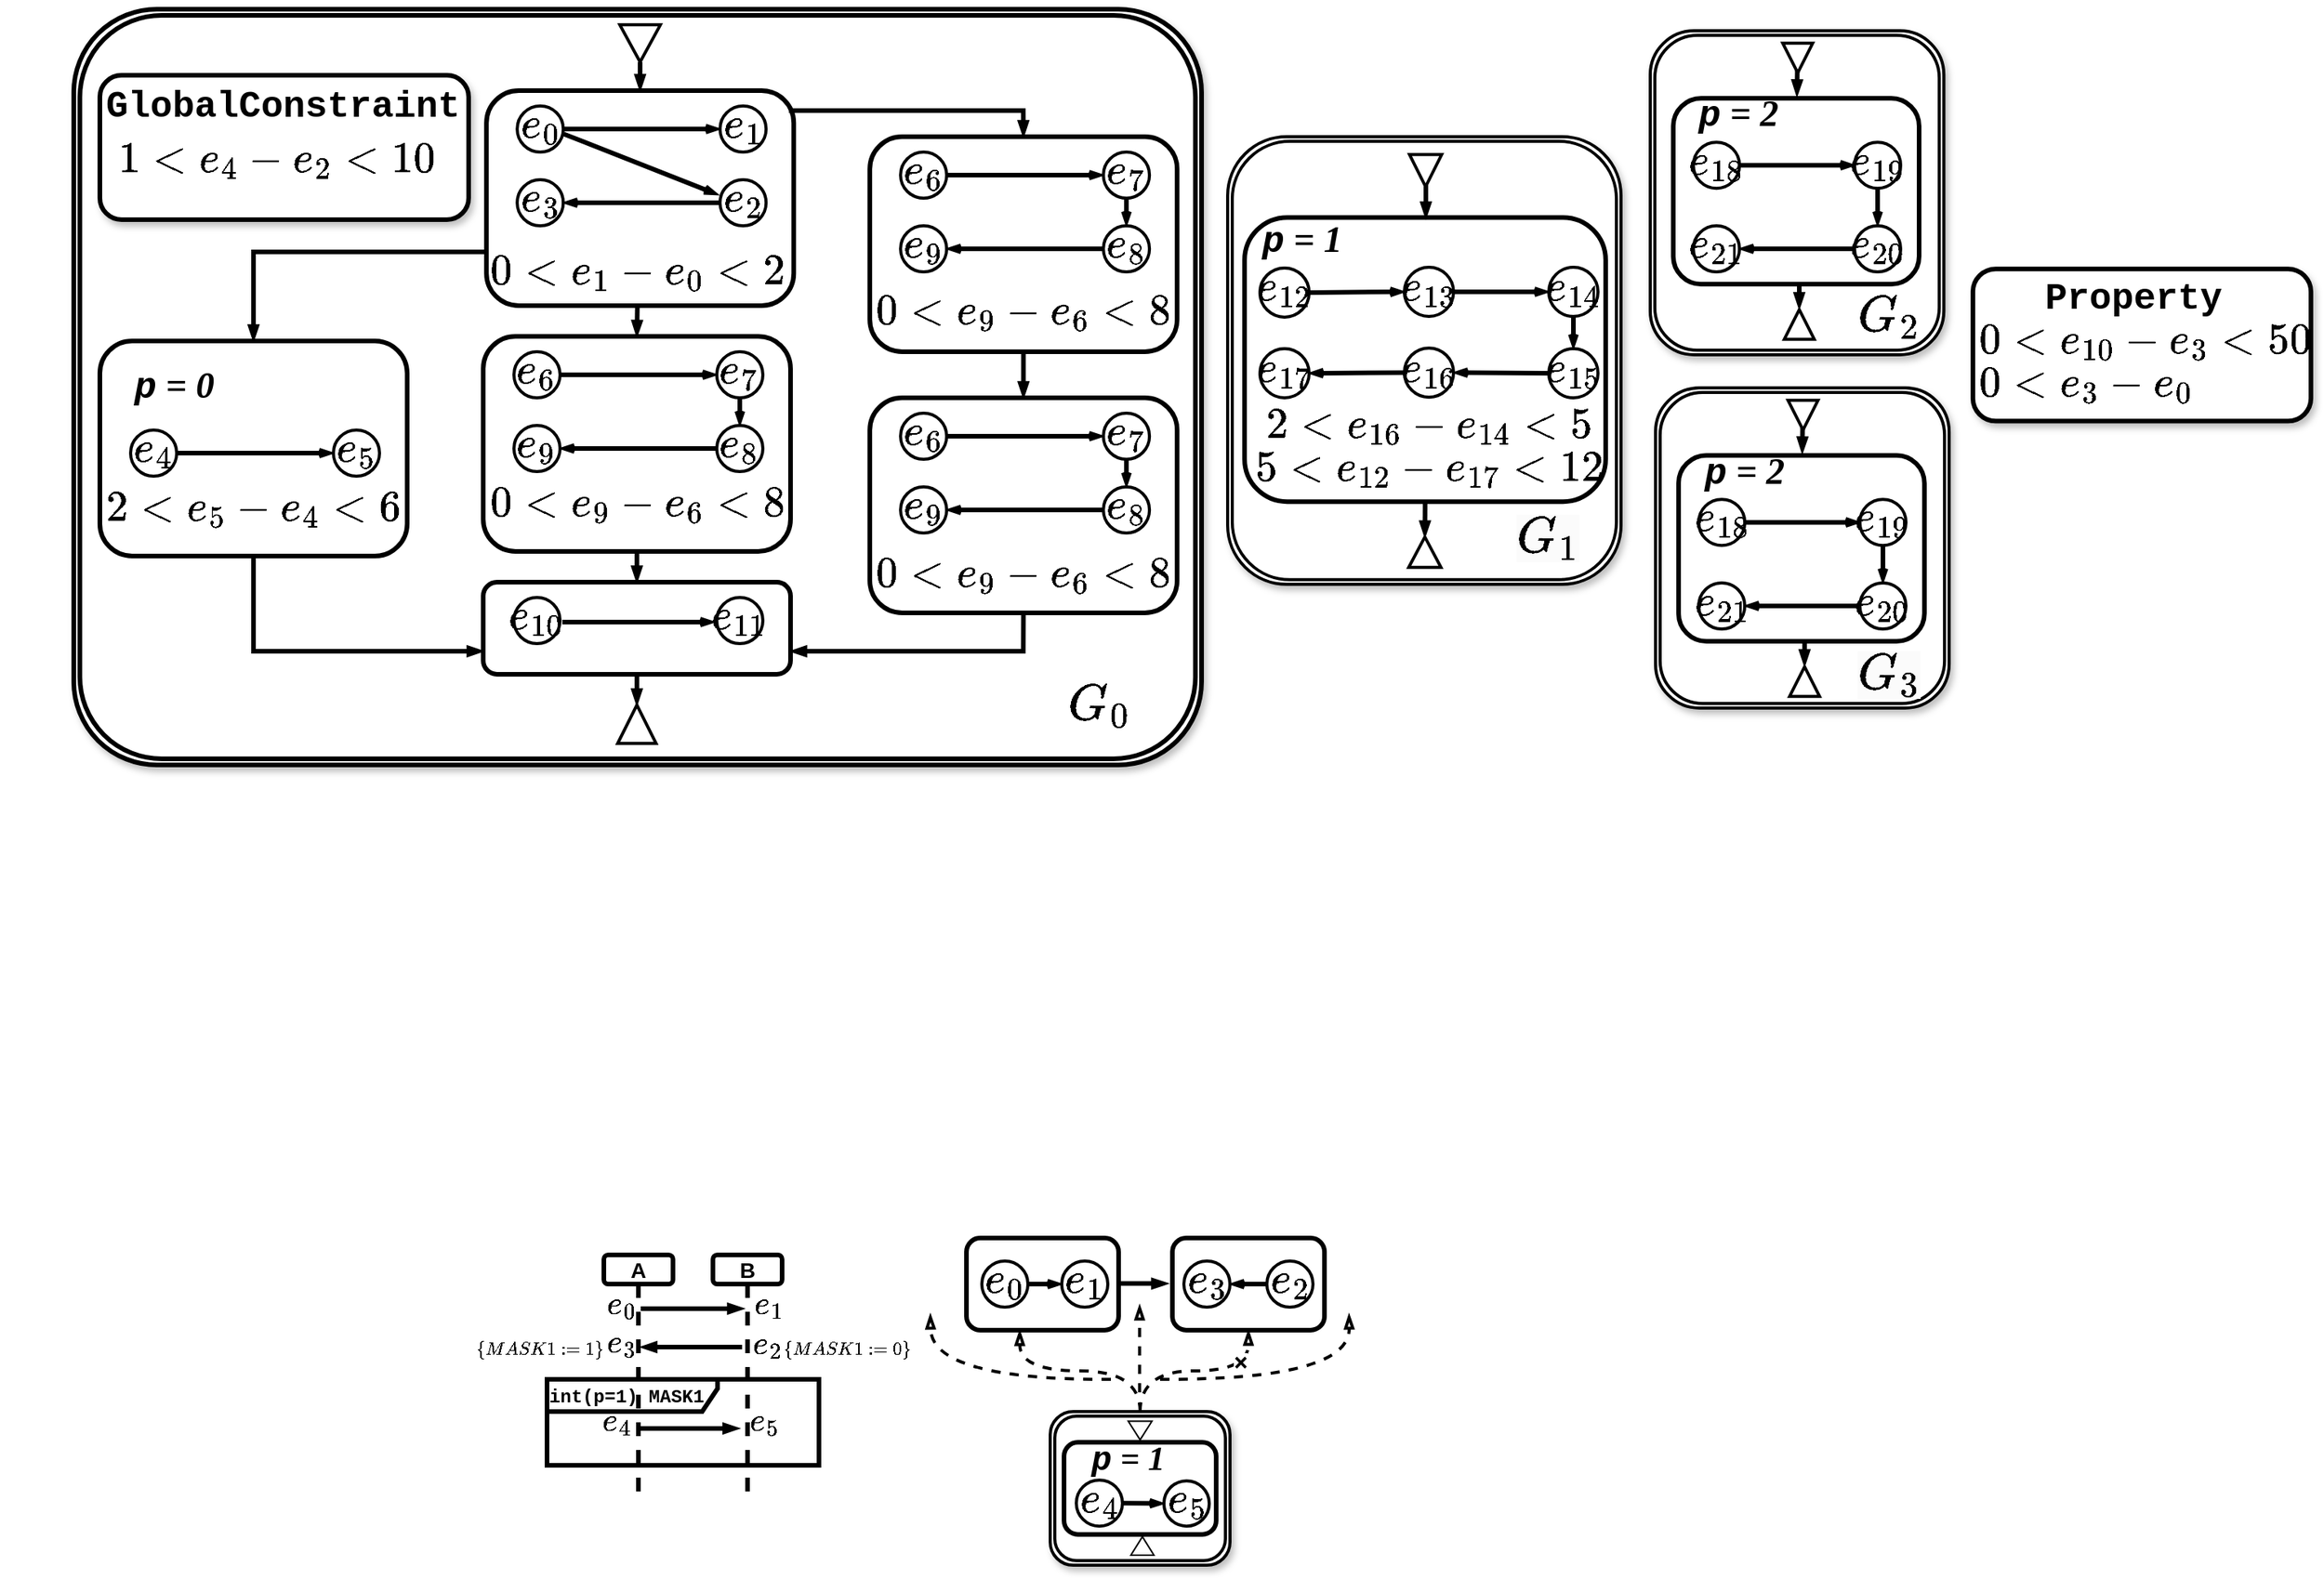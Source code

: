 <mxfile version="26.0.12">
  <diagram name="第 1 页" id="A0YR7lJyfYGj7gNkB49V">
    <mxGraphModel dx="1097" dy="601" grid="1" gridSize="10" guides="1" tooltips="1" connect="1" arrows="1" fold="1" page="1" pageScale="1" pageWidth="850" pageHeight="1100" math="1" shadow="0">
      <root>
        <mxCell id="0" />
        <mxCell id="1" parent="0" />
        <mxCell id="TJSzPepRoVHSVJyFHpY5-1" value="" style="shape=ext;double=1;rounded=1;whiteSpace=wrap;html=1;strokeWidth=3;container=0;shadow=1;arcSize=11;fontColor=#000000;" parent="1" vertex="1">
          <mxGeometry x="117.997" y="180" width="734" height="492" as="geometry" />
        </mxCell>
        <mxCell id="TJSzPepRoVHSVJyFHpY5-2" value="" style="rounded=1;whiteSpace=wrap;html=1;strokeWidth=3;fontColor=#000000;" parent="1" vertex="1">
          <mxGeometry x="636.097" y="433" width="200" height="140" as="geometry" />
        </mxCell>
        <mxCell id="TJSzPepRoVHSVJyFHpY5-3" value="&lt;div style=&quot;text-align: left;&quot;&gt;&lt;span style=&quot;background-color: initial;&quot;&gt;&lt;font face=&quot;Courier New&quot; style=&quot;font-size: 24px;&quot;&gt;&lt;b style=&quot;&quot;&gt;\(0 &amp;lt; e_9 - e_6 &amp;lt; 8\)&lt;/b&gt;&lt;/font&gt;&lt;/span&gt;&lt;/div&gt;" style="text;html=1;align=center;verticalAlign=middle;resizable=0;points=[];autosize=1;strokeWidth=3;fontColor=#000000;" parent="1" vertex="1">
          <mxGeometry x="571.1" y="530.004" width="330" height="40" as="geometry" />
        </mxCell>
        <mxCell id="TJSzPepRoVHSVJyFHpY5-4" value="&lt;div style=&quot;text-align: left;&quot;&gt;&lt;span style=&quot;background-color: initial;&quot;&gt;&lt;font face=&quot;Courier New&quot; style=&quot;font-size: 24px;&quot;&gt;&lt;b style=&quot;&quot;&gt;\(e_7\)&lt;/b&gt;&lt;/font&gt;&lt;/span&gt;&lt;/div&gt;" style="ellipse;whiteSpace=wrap;html=1;aspect=fixed;strokeWidth=2;fontColor=#000000;" parent="1" vertex="1">
          <mxGeometry x="788.097" y="443" width="30" height="30" as="geometry" />
        </mxCell>
        <mxCell id="TJSzPepRoVHSVJyFHpY5-5" value="&lt;div style=&quot;text-align: left;&quot;&gt;&lt;span style=&quot;background-color: initial;&quot;&gt;&lt;font face=&quot;Courier New&quot; style=&quot;font-size: 24px;&quot;&gt;&lt;b style=&quot;&quot;&gt;\(e_6\)&lt;/b&gt;&lt;/font&gt;&lt;/span&gt;&lt;/div&gt;" style="ellipse;whiteSpace=wrap;html=1;aspect=fixed;strokeWidth=2;fontColor=#000000;" parent="1" vertex="1">
          <mxGeometry x="656.097" y="443" width="30" height="30" as="geometry" />
        </mxCell>
        <mxCell id="TJSzPepRoVHSVJyFHpY5-6" value="&lt;div style=&quot;text-align: left;&quot;&gt;&lt;span style=&quot;background-color: initial;&quot;&gt;&lt;font face=&quot;Courier New&quot; style=&quot;font-size: 24px;&quot;&gt;&lt;b style=&quot;&quot;&gt;\(e_9\)&lt;/b&gt;&lt;/font&gt;&lt;/span&gt;&lt;/div&gt;" style="ellipse;whiteSpace=wrap;html=1;aspect=fixed;strokeWidth=2;fontColor=#000000;" parent="1" vertex="1">
          <mxGeometry x="656.097" y="491" width="30" height="30" as="geometry" />
        </mxCell>
        <mxCell id="TJSzPepRoVHSVJyFHpY5-7" value="&lt;div style=&quot;text-align: left;&quot;&gt;&lt;span style=&quot;background-color: initial;&quot;&gt;&lt;font face=&quot;Courier New&quot; style=&quot;font-size: 24px;&quot;&gt;&lt;b style=&quot;&quot;&gt;\(e_8\)&lt;/b&gt;&lt;/font&gt;&lt;/span&gt;&lt;/div&gt;" style="ellipse;whiteSpace=wrap;html=1;aspect=fixed;strokeWidth=2;fontColor=#000000;" parent="1" vertex="1">
          <mxGeometry x="788.097" y="491" width="30" height="30" as="geometry" />
        </mxCell>
        <mxCell id="TJSzPepRoVHSVJyFHpY5-8" style="rounded=0;orthogonalLoop=1;jettySize=auto;html=1;endArrow=openThin;endFill=0;strokeWidth=3;endSize=3;entryX=0;entryY=0.5;entryDx=0;entryDy=0;exitX=1;exitY=0.5;exitDx=0;exitDy=0;startSize=3;fontColor=#000000;" parent="1" source="TJSzPepRoVHSVJyFHpY5-5" target="TJSzPepRoVHSVJyFHpY5-4" edge="1">
          <mxGeometry relative="1" as="geometry">
            <mxPoint x="486.722" y="487.849" as="sourcePoint" />
            <mxPoint x="494.332" y="489.164" as="targetPoint" />
          </mxGeometry>
        </mxCell>
        <mxCell id="TJSzPepRoVHSVJyFHpY5-9" style="rounded=0;orthogonalLoop=1;jettySize=auto;html=1;endArrow=openThin;endFill=0;strokeWidth=3;endSize=3;entryX=1;entryY=0.5;entryDx=0;entryDy=0;exitX=0;exitY=0.5;exitDx=0;exitDy=0;startSize=3;fontColor=#000000;" parent="1" source="TJSzPepRoVHSVJyFHpY5-7" target="TJSzPepRoVHSVJyFHpY5-6" edge="1">
          <mxGeometry relative="1" as="geometry">
            <mxPoint x="696.097" y="468" as="sourcePoint" />
            <mxPoint x="798.097" y="468" as="targetPoint" />
            <Array as="points" />
          </mxGeometry>
        </mxCell>
        <mxCell id="TJSzPepRoVHSVJyFHpY5-10" style="rounded=0;orthogonalLoop=1;jettySize=auto;html=1;endArrow=openThin;endFill=0;strokeWidth=3;endSize=3;entryX=0.5;entryY=0;entryDx=0;entryDy=0;exitX=0.5;exitY=1;exitDx=0;exitDy=0;startSize=3;fontColor=#000000;" parent="1" source="TJSzPepRoVHSVJyFHpY5-4" target="TJSzPepRoVHSVJyFHpY5-7" edge="1">
          <mxGeometry relative="1" as="geometry">
            <mxPoint x="798.097" y="513" as="sourcePoint" />
            <mxPoint x="696.097" y="513" as="targetPoint" />
            <Array as="points" />
          </mxGeometry>
        </mxCell>
        <mxCell id="TJSzPepRoVHSVJyFHpY5-11" value="" style="triangle;whiteSpace=wrap;html=1;rotation=90;fontColor=#000000;strokeWidth=2;" parent="1" vertex="1">
          <mxGeometry x="474.457" y="189" width="24.27" height="26.46" as="geometry" />
        </mxCell>
        <mxCell id="TJSzPepRoVHSVJyFHpY5-12" value="" style="rounded=1;whiteSpace=wrap;html=1;shadow=1;strokeWidth=3;fontColor=#000000;" parent="1" vertex="1">
          <mxGeometry x="134.997" y="223" width="240" height="94" as="geometry" />
        </mxCell>
        <mxCell id="TJSzPepRoVHSVJyFHpY5-13" value="&lt;span style=&quot;font-style: normal; font-variant-ligatures: normal; font-variant-caps: normal; letter-spacing: normal; orphans: 2; text-align: left; text-indent: 0px; text-transform: none; widows: 2; word-spacing: 0px; -webkit-text-stroke-width: 0px; white-space: nowrap; text-decoration-thickness: initial; text-decoration-style: initial; text-decoration-color: initial; float: none; display: inline !important;&quot;&gt;&lt;font style=&quot;font-size: 24px;&quot; face=&quot;Courier New&quot;&gt;&lt;b style=&quot;&quot;&gt;GlobalConstraint&lt;/b&gt;&lt;/font&gt;&lt;/span&gt;" style="text;whiteSpace=wrap;html=1;shadow=1;rounded=1;fontColor=#000000;" parent="1" vertex="1">
          <mxGeometry x="137.097" y="223" width="146.8" height="25.57" as="geometry" />
        </mxCell>
        <mxCell id="TJSzPepRoVHSVJyFHpY5-14" value="&lt;font style=&quot;font-size: 24px;&quot;&gt;\(1 &amp;lt; e_4 - e_2 &amp;lt; 10\)&lt;/font&gt;" style="text;html=1;align=center;verticalAlign=middle;whiteSpace=wrap;rounded=0;fontColor=#000000;" parent="1" vertex="1">
          <mxGeometry x="154.997" y="258.14" width="190" height="40" as="geometry" />
        </mxCell>
        <mxCell id="TJSzPepRoVHSVJyFHpY5-15" value="" style="triangle;whiteSpace=wrap;html=1;rotation=90;flipV=1;flipH=1;fontColor=#000000;strokeWidth=2;" parent="1" vertex="1">
          <mxGeometry x="471.997" y="633" width="25" height="25" as="geometry" />
        </mxCell>
        <mxCell id="TJSzPepRoVHSVJyFHpY5-16" value="" style="rounded=1;whiteSpace=wrap;html=1;strokeWidth=3;fontColor=#000000;" parent="1" vertex="1">
          <mxGeometry x="384.497" y="553" width="200" height="60" as="geometry" />
        </mxCell>
        <mxCell id="TJSzPepRoVHSVJyFHpY5-17" value="&lt;div style=&quot;text-align: left;&quot;&gt;&lt;span style=&quot;background-color: initial;&quot;&gt;&lt;font face=&quot;Courier New&quot; style=&quot;font-size: 24px;&quot;&gt;&lt;b style=&quot;&quot;&gt;\(e_{11}\)&lt;/b&gt;&lt;/font&gt;&lt;/span&gt;&lt;/div&gt;" style="ellipse;whiteSpace=wrap;html=1;aspect=fixed;strokeWidth=2;fontColor=#000000;" parent="1" vertex="1">
          <mxGeometry x="536.497" y="563" width="30" height="30" as="geometry" />
        </mxCell>
        <mxCell id="TJSzPepRoVHSVJyFHpY5-18" value="&lt;div style=&quot;text-align: left;&quot;&gt;&lt;span style=&quot;background-color: initial;&quot;&gt;&lt;font face=&quot;Courier New&quot; style=&quot;font-size: 24px;&quot;&gt;&lt;b style=&quot;&quot;&gt;\(e_{10}\)&lt;/b&gt;&lt;/font&gt;&lt;/span&gt;&lt;/div&gt;" style="ellipse;whiteSpace=wrap;html=1;aspect=fixed;strokeWidth=2;fontColor=#000000;" parent="1" vertex="1">
          <mxGeometry x="404.497" y="563" width="30" height="30" as="geometry" />
        </mxCell>
        <mxCell id="TJSzPepRoVHSVJyFHpY5-19" value="" style="rounded=1;whiteSpace=wrap;html=1;strokeWidth=3;fontColor=#000000;" parent="1" vertex="1">
          <mxGeometry x="386.597" y="233" width="200" height="140" as="geometry" />
        </mxCell>
        <mxCell id="TJSzPepRoVHSVJyFHpY5-20" value="&lt;div style=&quot;text-align: left;&quot;&gt;&lt;span style=&quot;background-color: initial;&quot;&gt;&lt;font face=&quot;Courier New&quot; style=&quot;font-size: 24px;&quot;&gt;&lt;b style=&quot;&quot;&gt;\(0 &amp;lt; e_1 - e_0 &amp;lt; 2\)&lt;/b&gt;&lt;/font&gt;&lt;/span&gt;&lt;/div&gt;" style="text;html=1;align=center;verticalAlign=middle;resizable=0;points=[];autosize=1;strokeWidth=3;fontColor=#000000;" parent="1" vertex="1">
          <mxGeometry x="319.5" y="333.004" width="330" height="40" as="geometry" />
        </mxCell>
        <mxCell id="TJSzPepRoVHSVJyFHpY5-21" value="&lt;div style=&quot;text-align: left;&quot;&gt;&lt;span style=&quot;background-color: initial;&quot;&gt;&lt;font face=&quot;Courier New&quot; style=&quot;font-size: 24px;&quot;&gt;&lt;b style=&quot;&quot;&gt;\(e_1\)&lt;/b&gt;&lt;/font&gt;&lt;/span&gt;&lt;/div&gt;" style="ellipse;whiteSpace=wrap;html=1;aspect=fixed;strokeWidth=2;fontColor=#000000;" parent="1" vertex="1">
          <mxGeometry x="538.597" y="243" width="30" height="30" as="geometry" />
        </mxCell>
        <mxCell id="TJSzPepRoVHSVJyFHpY5-22" value="&lt;div style=&quot;text-align: left;&quot;&gt;&lt;span style=&quot;background-color: initial;&quot;&gt;&lt;font face=&quot;Courier New&quot; style=&quot;font-size: 24px;&quot;&gt;&lt;b style=&quot;&quot;&gt;\(e_0\)&lt;/b&gt;&lt;/font&gt;&lt;/span&gt;&lt;/div&gt;" style="ellipse;whiteSpace=wrap;html=1;aspect=fixed;strokeWidth=2;fontColor=#000000;" parent="1" vertex="1">
          <mxGeometry x="406.597" y="243" width="30" height="30" as="geometry" />
        </mxCell>
        <mxCell id="TJSzPepRoVHSVJyFHpY5-23" value="&lt;div style=&quot;text-align: left;&quot;&gt;&lt;span style=&quot;background-color: initial;&quot;&gt;&lt;font face=&quot;Courier New&quot; style=&quot;font-size: 24px;&quot;&gt;&lt;b style=&quot;&quot;&gt;\(e_3\)&lt;/b&gt;&lt;/font&gt;&lt;/span&gt;&lt;/div&gt;" style="ellipse;whiteSpace=wrap;html=1;aspect=fixed;strokeWidth=2;fontColor=#000000;" parent="1" vertex="1">
          <mxGeometry x="406.597" y="291" width="30" height="30" as="geometry" />
        </mxCell>
        <mxCell id="TJSzPepRoVHSVJyFHpY5-24" value="&lt;div style=&quot;text-align: left;&quot;&gt;&lt;span style=&quot;background-color: initial;&quot;&gt;&lt;font face=&quot;Courier New&quot; style=&quot;font-size: 24px;&quot;&gt;&lt;b style=&quot;&quot;&gt;\(e_2\)&lt;/b&gt;&lt;/font&gt;&lt;/span&gt;&lt;/div&gt;" style="ellipse;whiteSpace=wrap;html=1;aspect=fixed;strokeWidth=2;fontColor=#000000;" parent="1" vertex="1">
          <mxGeometry x="538.597" y="291" width="30" height="30" as="geometry" />
        </mxCell>
        <mxCell id="TJSzPepRoVHSVJyFHpY5-25" style="rounded=0;orthogonalLoop=1;jettySize=auto;html=1;endArrow=openThin;endFill=0;strokeWidth=3;endSize=3;entryX=0;entryY=0.5;entryDx=0;entryDy=0;exitX=1;exitY=0.5;exitDx=0;exitDy=0;startSize=3;fontColor=#000000;" parent="1" source="TJSzPepRoVHSVJyFHpY5-22" target="TJSzPepRoVHSVJyFHpY5-21" edge="1">
          <mxGeometry relative="1" as="geometry">
            <mxPoint x="237.222" y="287.849" as="sourcePoint" />
            <mxPoint x="244.832" y="289.164" as="targetPoint" />
          </mxGeometry>
        </mxCell>
        <mxCell id="TJSzPepRoVHSVJyFHpY5-26" style="rounded=0;orthogonalLoop=1;jettySize=auto;html=1;endArrow=openThin;endFill=0;strokeWidth=3;endSize=3;entryX=1;entryY=0.5;entryDx=0;entryDy=0;exitX=0;exitY=0.5;exitDx=0;exitDy=0;startSize=3;fontColor=#000000;" parent="1" source="TJSzPepRoVHSVJyFHpY5-24" target="TJSzPepRoVHSVJyFHpY5-23" edge="1">
          <mxGeometry relative="1" as="geometry">
            <mxPoint x="446.597" y="268" as="sourcePoint" />
            <mxPoint x="548.597" y="268" as="targetPoint" />
            <Array as="points" />
          </mxGeometry>
        </mxCell>
        <mxCell id="TJSzPepRoVHSVJyFHpY5-27" style="rounded=0;orthogonalLoop=1;jettySize=auto;html=1;endArrow=openThin;endFill=0;strokeWidth=3;endSize=3;entryX=-0.042;entryY=0.326;entryDx=0;entryDy=0;exitX=1.01;exitY=0.607;exitDx=0;exitDy=0;startSize=3;exitPerimeter=0;entryPerimeter=0;fontColor=#000000;" parent="1" source="TJSzPepRoVHSVJyFHpY5-22" target="TJSzPepRoVHSVJyFHpY5-24" edge="1">
          <mxGeometry relative="1" as="geometry">
            <mxPoint x="548.597" y="313" as="sourcePoint" />
            <mxPoint x="446.597" y="313" as="targetPoint" />
            <Array as="points" />
          </mxGeometry>
        </mxCell>
        <mxCell id="TJSzPepRoVHSVJyFHpY5-28" value="" style="rounded=1;whiteSpace=wrap;html=1;strokeWidth=3;fontColor=#000000;" parent="1" vertex="1">
          <mxGeometry x="384.497" y="393" width="200" height="140" as="geometry" />
        </mxCell>
        <mxCell id="TJSzPepRoVHSVJyFHpY5-29" value="&lt;div style=&quot;text-align: left;&quot;&gt;&lt;span style=&quot;background-color: initial;&quot;&gt;&lt;font face=&quot;Courier New&quot; style=&quot;font-size: 24px;&quot;&gt;&lt;b style=&quot;&quot;&gt;\(0 &amp;lt; e_9 - e_6 &amp;lt; 8\)&lt;/b&gt;&lt;/font&gt;&lt;/span&gt;&lt;/div&gt;" style="text;html=1;align=center;verticalAlign=middle;resizable=0;points=[];autosize=1;strokeWidth=3;fontColor=#000000;" parent="1" vertex="1">
          <mxGeometry x="319.5" y="484.004" width="330" height="40" as="geometry" />
        </mxCell>
        <mxCell id="TJSzPepRoVHSVJyFHpY5-30" value="&lt;div style=&quot;text-align: left;&quot;&gt;&lt;span style=&quot;background-color: initial;&quot;&gt;&lt;font face=&quot;Courier New&quot; style=&quot;font-size: 24px;&quot;&gt;&lt;b style=&quot;&quot;&gt;\(e_7\)&lt;/b&gt;&lt;/font&gt;&lt;/span&gt;&lt;/div&gt;" style="ellipse;whiteSpace=wrap;html=1;aspect=fixed;strokeWidth=2;fontColor=#000000;" parent="1" vertex="1">
          <mxGeometry x="536.497" y="403" width="30" height="30" as="geometry" />
        </mxCell>
        <mxCell id="TJSzPepRoVHSVJyFHpY5-31" value="&lt;div style=&quot;text-align: left;&quot;&gt;&lt;span style=&quot;background-color: initial;&quot;&gt;&lt;font face=&quot;Courier New&quot; style=&quot;font-size: 24px;&quot;&gt;&lt;b style=&quot;&quot;&gt;\(e_6\)&lt;/b&gt;&lt;/font&gt;&lt;/span&gt;&lt;/div&gt;" style="ellipse;whiteSpace=wrap;html=1;aspect=fixed;strokeWidth=2;fontColor=#000000;" parent="1" vertex="1">
          <mxGeometry x="404.497" y="403" width="30" height="30" as="geometry" />
        </mxCell>
        <mxCell id="TJSzPepRoVHSVJyFHpY5-32" value="&lt;div style=&quot;text-align: left;&quot;&gt;&lt;span style=&quot;background-color: initial;&quot;&gt;&lt;font face=&quot;Courier New&quot; style=&quot;font-size: 24px;&quot;&gt;&lt;b style=&quot;&quot;&gt;\(e_9\)&lt;/b&gt;&lt;/font&gt;&lt;/span&gt;&lt;/div&gt;" style="ellipse;whiteSpace=wrap;html=1;aspect=fixed;strokeWidth=2;fontColor=#000000;" parent="1" vertex="1">
          <mxGeometry x="404.497" y="451" width="30" height="30" as="geometry" />
        </mxCell>
        <mxCell id="TJSzPepRoVHSVJyFHpY5-33" value="&lt;div style=&quot;text-align: left;&quot;&gt;&lt;span style=&quot;background-color: initial;&quot;&gt;&lt;font face=&quot;Courier New&quot; style=&quot;font-size: 24px;&quot;&gt;&lt;b style=&quot;&quot;&gt;\(e_8\)&lt;/b&gt;&lt;/font&gt;&lt;/span&gt;&lt;/div&gt;" style="ellipse;whiteSpace=wrap;html=1;aspect=fixed;strokeWidth=2;fontColor=#000000;" parent="1" vertex="1">
          <mxGeometry x="536.497" y="451" width="30" height="30" as="geometry" />
        </mxCell>
        <mxCell id="TJSzPepRoVHSVJyFHpY5-34" style="rounded=0;orthogonalLoop=1;jettySize=auto;html=1;endArrow=openThin;endFill=0;strokeWidth=3;endSize=3;entryX=0;entryY=0.5;entryDx=0;entryDy=0;exitX=1;exitY=0.5;exitDx=0;exitDy=0;startSize=3;fontColor=#000000;" parent="1" source="TJSzPepRoVHSVJyFHpY5-31" target="TJSzPepRoVHSVJyFHpY5-30" edge="1">
          <mxGeometry relative="1" as="geometry">
            <mxPoint x="235.122" y="447.849" as="sourcePoint" />
            <mxPoint x="242.732" y="449.164" as="targetPoint" />
          </mxGeometry>
        </mxCell>
        <mxCell id="TJSzPepRoVHSVJyFHpY5-35" style="rounded=0;orthogonalLoop=1;jettySize=auto;html=1;endArrow=openThin;endFill=0;strokeWidth=3;endSize=3;entryX=1;entryY=0.5;entryDx=0;entryDy=0;exitX=0;exitY=0.5;exitDx=0;exitDy=0;startSize=3;fontColor=#000000;" parent="1" source="TJSzPepRoVHSVJyFHpY5-33" target="TJSzPepRoVHSVJyFHpY5-32" edge="1">
          <mxGeometry relative="1" as="geometry">
            <mxPoint x="444.497" y="428" as="sourcePoint" />
            <mxPoint x="546.497" y="428" as="targetPoint" />
            <Array as="points" />
          </mxGeometry>
        </mxCell>
        <mxCell id="TJSzPepRoVHSVJyFHpY5-36" style="rounded=0;orthogonalLoop=1;jettySize=auto;html=1;endArrow=openThin;endFill=0;strokeWidth=3;endSize=3;entryX=0.5;entryY=0;entryDx=0;entryDy=0;exitX=0.5;exitY=1;exitDx=0;exitDy=0;startSize=3;fontColor=#000000;" parent="1" source="TJSzPepRoVHSVJyFHpY5-30" target="TJSzPepRoVHSVJyFHpY5-33" edge="1">
          <mxGeometry relative="1" as="geometry">
            <mxPoint x="546.497" y="473" as="sourcePoint" />
            <mxPoint x="444.497" y="473" as="targetPoint" />
            <Array as="points" />
          </mxGeometry>
        </mxCell>
        <mxCell id="TJSzPepRoVHSVJyFHpY5-37" value="" style="rounded=1;whiteSpace=wrap;html=1;strokeWidth=3;fontColor=#000000;" parent="1" vertex="1">
          <mxGeometry x="134.997" y="396" width="200" height="140" as="geometry" />
        </mxCell>
        <mxCell id="TJSzPepRoVHSVJyFHpY5-38" value="&lt;div style=&quot;text-align: left;&quot;&gt;&lt;span style=&quot;background-color: initial;&quot;&gt;&lt;font face=&quot;Courier New&quot; style=&quot;font-size: 24px;&quot;&gt;&lt;b style=&quot;&quot;&gt;\(2 &amp;lt; e_5 - e_4 &amp;lt; 6\)&lt;/b&gt;&lt;/font&gt;&lt;/span&gt;&lt;/div&gt;" style="text;html=1;align=center;verticalAlign=middle;resizable=0;points=[];autosize=1;strokeWidth=3;fontColor=#000000;" parent="1" vertex="1">
          <mxGeometry x="70" y="487.004" width="330" height="40" as="geometry" />
        </mxCell>
        <mxCell id="TJSzPepRoVHSVJyFHpY5-39" value="&lt;div style=&quot;text-align: left;&quot;&gt;&lt;span style=&quot;background-color: initial;&quot;&gt;&lt;font face=&quot;Courier New&quot; style=&quot;font-size: 24px;&quot;&gt;&lt;b style=&quot;&quot;&gt;\(e_4\)&lt;/b&gt;&lt;/font&gt;&lt;/span&gt;&lt;/div&gt;" style="ellipse;whiteSpace=wrap;html=1;aspect=fixed;strokeWidth=2;fontColor=#000000;" parent="1" vertex="1">
          <mxGeometry x="154.997" y="454" width="30" height="30" as="geometry" />
        </mxCell>
        <mxCell id="TJSzPepRoVHSVJyFHpY5-40" value="&lt;div style=&quot;text-align: left;&quot;&gt;&lt;span style=&quot;background-color: initial;&quot;&gt;&lt;font face=&quot;Courier New&quot; style=&quot;font-size: 24px;&quot;&gt;&lt;b style=&quot;&quot;&gt;\(e_5\)&lt;/b&gt;&lt;/font&gt;&lt;/span&gt;&lt;/div&gt;" style="ellipse;whiteSpace=wrap;html=1;aspect=fixed;strokeWidth=2;fontColor=#000000;" parent="1" vertex="1">
          <mxGeometry x="286.997" y="454" width="30" height="30" as="geometry" />
        </mxCell>
        <mxCell id="TJSzPepRoVHSVJyFHpY5-41" style="rounded=0;orthogonalLoop=1;jettySize=auto;html=1;endArrow=openThin;endFill=0;strokeWidth=3;endSize=3;entryX=0;entryY=0.5;entryDx=0;entryDy=0;exitX=1;exitY=0.5;exitDx=0;exitDy=0;startSize=3;fontColor=#000000;" parent="1" source="TJSzPepRoVHSVJyFHpY5-39" target="TJSzPepRoVHSVJyFHpY5-40" edge="1">
          <mxGeometry relative="1" as="geometry">
            <mxPoint x="194.997" y="431" as="sourcePoint" />
            <mxPoint x="296.997" y="431" as="targetPoint" />
            <Array as="points" />
          </mxGeometry>
        </mxCell>
        <mxCell id="TJSzPepRoVHSVJyFHpY5-42" value="&lt;font style=&quot;font-size: 24px;&quot;&gt;&lt;b style=&quot;&quot;&gt;&lt;i style=&quot;&quot;&gt;&lt;font face=&quot;Georgia&quot; style=&quot;&quot;&gt;&amp;nbsp;&lt;/font&gt;&lt;font face=&quot;Courier New&quot; style=&quot;&quot;&gt;p&lt;/font&gt;&lt;font face=&quot;Georgia&quot; style=&quot;&quot;&gt; = &lt;/font&gt;&lt;font style=&quot;&quot; face=&quot;Comic Sans MS&quot;&gt;0&lt;/font&gt;&lt;/i&gt;&lt;/b&gt;&lt;/font&gt;" style="text;html=1;align=center;verticalAlign=middle;resizable=0;points=[];autosize=1;strokeWidth=3;fontColor=#000000;" parent="1" vertex="1">
          <mxGeometry x="134.997" y="401" width="90" height="50" as="geometry" />
        </mxCell>
        <mxCell id="TJSzPepRoVHSVJyFHpY5-43" value="" style="rounded=1;whiteSpace=wrap;html=1;strokeWidth=3;fontColor=#000000;" parent="1" vertex="1">
          <mxGeometry x="636.097" y="263" width="200" height="140" as="geometry" />
        </mxCell>
        <mxCell id="TJSzPepRoVHSVJyFHpY5-44" value="&lt;div style=&quot;text-align: left;&quot;&gt;&lt;span style=&quot;background-color: initial;&quot;&gt;&lt;font face=&quot;Courier New&quot; style=&quot;font-size: 24px;&quot;&gt;&lt;b style=&quot;&quot;&gt;\(0 &amp;lt; e_9 - e_6 &amp;lt; 8\)&lt;/b&gt;&lt;/font&gt;&lt;/span&gt;&lt;/div&gt;" style="text;html=1;align=center;verticalAlign=middle;resizable=0;points=[];autosize=1;strokeWidth=3;fontColor=#000000;" parent="1" vertex="1">
          <mxGeometry x="571.1" y="359.004" width="330" height="40" as="geometry" />
        </mxCell>
        <mxCell id="TJSzPepRoVHSVJyFHpY5-45" value="&lt;div style=&quot;text-align: left;&quot;&gt;&lt;span style=&quot;background-color: initial;&quot;&gt;&lt;font face=&quot;Courier New&quot; style=&quot;font-size: 24px;&quot;&gt;&lt;b style=&quot;&quot;&gt;\(e_7\)&lt;/b&gt;&lt;/font&gt;&lt;/span&gt;&lt;/div&gt;" style="ellipse;whiteSpace=wrap;html=1;aspect=fixed;strokeWidth=2;fontColor=#000000;" parent="1" vertex="1">
          <mxGeometry x="788.097" y="273" width="30" height="30" as="geometry" />
        </mxCell>
        <mxCell id="TJSzPepRoVHSVJyFHpY5-46" value="&lt;div style=&quot;text-align: left;&quot;&gt;&lt;span style=&quot;background-color: initial;&quot;&gt;&lt;font face=&quot;Courier New&quot; style=&quot;font-size: 24px;&quot;&gt;&lt;b style=&quot;&quot;&gt;\(e_6\)&lt;/b&gt;&lt;/font&gt;&lt;/span&gt;&lt;/div&gt;" style="ellipse;whiteSpace=wrap;html=1;aspect=fixed;strokeWidth=2;fontColor=#000000;" parent="1" vertex="1">
          <mxGeometry x="656.097" y="273" width="30" height="30" as="geometry" />
        </mxCell>
        <mxCell id="TJSzPepRoVHSVJyFHpY5-47" value="&lt;div style=&quot;text-align: left;&quot;&gt;&lt;span style=&quot;background-color: initial;&quot;&gt;&lt;font face=&quot;Courier New&quot; style=&quot;font-size: 24px;&quot;&gt;&lt;b style=&quot;&quot;&gt;\(e_9\)&lt;/b&gt;&lt;/font&gt;&lt;/span&gt;&lt;/div&gt;" style="ellipse;whiteSpace=wrap;html=1;aspect=fixed;strokeWidth=2;fontColor=#000000;" parent="1" vertex="1">
          <mxGeometry x="656.097" y="321" width="30" height="30" as="geometry" />
        </mxCell>
        <mxCell id="TJSzPepRoVHSVJyFHpY5-48" value="&lt;div style=&quot;text-align: left;&quot;&gt;&lt;span style=&quot;background-color: initial;&quot;&gt;&lt;font face=&quot;Courier New&quot; style=&quot;font-size: 24px;&quot;&gt;&lt;b style=&quot;&quot;&gt;\(e_8\)&lt;/b&gt;&lt;/font&gt;&lt;/span&gt;&lt;/div&gt;" style="ellipse;whiteSpace=wrap;html=1;aspect=fixed;strokeWidth=2;fontColor=#000000;" parent="1" vertex="1">
          <mxGeometry x="788.097" y="321" width="30" height="30" as="geometry" />
        </mxCell>
        <mxCell id="TJSzPepRoVHSVJyFHpY5-49" style="rounded=0;orthogonalLoop=1;jettySize=auto;html=1;endArrow=openThin;endFill=0;strokeWidth=3;endSize=3;entryX=0;entryY=0.5;entryDx=0;entryDy=0;exitX=1;exitY=0.5;exitDx=0;exitDy=0;startSize=3;fontColor=#000000;" parent="1" source="TJSzPepRoVHSVJyFHpY5-46" target="TJSzPepRoVHSVJyFHpY5-45" edge="1">
          <mxGeometry relative="1" as="geometry">
            <mxPoint x="486.722" y="317.849" as="sourcePoint" />
            <mxPoint x="494.332" y="319.164" as="targetPoint" />
          </mxGeometry>
        </mxCell>
        <mxCell id="TJSzPepRoVHSVJyFHpY5-50" style="rounded=0;orthogonalLoop=1;jettySize=auto;html=1;endArrow=openThin;endFill=0;strokeWidth=3;endSize=3;entryX=1;entryY=0.5;entryDx=0;entryDy=0;exitX=0;exitY=0.5;exitDx=0;exitDy=0;startSize=3;fontColor=#000000;" parent="1" source="TJSzPepRoVHSVJyFHpY5-48" target="TJSzPepRoVHSVJyFHpY5-47" edge="1">
          <mxGeometry relative="1" as="geometry">
            <mxPoint x="696.097" y="298" as="sourcePoint" />
            <mxPoint x="798.097" y="298" as="targetPoint" />
            <Array as="points" />
          </mxGeometry>
        </mxCell>
        <mxCell id="TJSzPepRoVHSVJyFHpY5-51" style="rounded=0;orthogonalLoop=1;jettySize=auto;html=1;endArrow=openThin;endFill=0;strokeWidth=3;endSize=3;entryX=0.5;entryY=0;entryDx=0;entryDy=0;exitX=0.5;exitY=1;exitDx=0;exitDy=0;startSize=3;fontColor=#000000;" parent="1" source="TJSzPepRoVHSVJyFHpY5-45" target="TJSzPepRoVHSVJyFHpY5-48" edge="1">
          <mxGeometry relative="1" as="geometry">
            <mxPoint x="798.097" y="343" as="sourcePoint" />
            <mxPoint x="696.097" y="343" as="targetPoint" />
            <Array as="points" />
          </mxGeometry>
        </mxCell>
        <mxCell id="TJSzPepRoVHSVJyFHpY5-52" style="rounded=0;orthogonalLoop=1;jettySize=auto;html=1;endArrow=blockThin;endFill=1;endSize=3;strokeWidth=3;startSize=3;jumpSize=3;exitX=1;exitY=0.5;exitDx=0;exitDy=0;entryX=0.5;entryY=0;entryDx=0;entryDy=0;fontColor=#000000;" parent="1" source="TJSzPepRoVHSVJyFHpY5-11" target="TJSzPepRoVHSVJyFHpY5-19" edge="1">
          <mxGeometry relative="1" as="geometry">
            <mxPoint x="-208.003" y="-305" as="sourcePoint" />
            <mxPoint x="-208.003" y="-281" as="targetPoint" />
          </mxGeometry>
        </mxCell>
        <mxCell id="TJSzPepRoVHSVJyFHpY5-53" style="rounded=0;orthogonalLoop=1;jettySize=auto;html=1;endArrow=blockThin;endFill=1;endSize=3;strokeWidth=3;startSize=3;jumpSize=3;exitX=0.491;exitY=1.007;exitDx=0;exitDy=0;entryX=0.5;entryY=0;entryDx=0;entryDy=0;exitPerimeter=0;fontColor=#000000;" parent="1" source="TJSzPepRoVHSVJyFHpY5-19" target="TJSzPepRoVHSVJyFHpY5-28" edge="1">
          <mxGeometry relative="1" as="geometry">
            <mxPoint x="496.997" y="224" as="sourcePoint" />
            <mxPoint x="496.997" y="243" as="targetPoint" />
            <Array as="points" />
          </mxGeometry>
        </mxCell>
        <mxCell id="TJSzPepRoVHSVJyFHpY5-54" style="rounded=0;orthogonalLoop=1;jettySize=auto;html=1;endArrow=blockThin;endFill=1;endSize=3;strokeWidth=3;startSize=3;jumpSize=3;exitX=0.5;exitY=1;exitDx=0;exitDy=0;entryX=0.5;entryY=0;entryDx=0;entryDy=0;fontColor=#000000;" parent="1" source="TJSzPepRoVHSVJyFHpY5-28" target="TJSzPepRoVHSVJyFHpY5-16" edge="1">
          <mxGeometry relative="1" as="geometry">
            <mxPoint x="496.997" y="383" as="sourcePoint" />
            <mxPoint x="494.997" y="403" as="targetPoint" />
          </mxGeometry>
        </mxCell>
        <mxCell id="TJSzPepRoVHSVJyFHpY5-55" style="rounded=0;orthogonalLoop=1;jettySize=auto;html=1;endArrow=blockThin;endFill=1;endSize=3;strokeWidth=3;startSize=3;jumpSize=3;exitX=0.5;exitY=1;exitDx=0;exitDy=0;entryX=0;entryY=0.5;entryDx=0;entryDy=0;fontColor=#000000;" parent="1" source="TJSzPepRoVHSVJyFHpY5-16" target="TJSzPepRoVHSVJyFHpY5-15" edge="1">
          <mxGeometry relative="1" as="geometry">
            <mxPoint x="494.997" y="543" as="sourcePoint" />
            <mxPoint x="494.997" y="563" as="targetPoint" />
          </mxGeometry>
        </mxCell>
        <mxCell id="TJSzPepRoVHSVJyFHpY5-56" style="rounded=0;orthogonalLoop=1;jettySize=auto;html=1;endArrow=blockThin;endFill=1;endSize=3;strokeWidth=3;startSize=3;jumpSize=3;exitX=0.984;exitY=0.093;exitDx=0;exitDy=0;entryX=0.5;entryY=0;entryDx=0;entryDy=0;exitPerimeter=0;fontColor=#000000;" parent="1" source="TJSzPepRoVHSVJyFHpY5-19" target="TJSzPepRoVHSVJyFHpY5-43" edge="1">
          <mxGeometry relative="1" as="geometry">
            <mxPoint x="496.997" y="224" as="sourcePoint" />
            <mxPoint x="496.997" y="243" as="targetPoint" />
            <Array as="points">
              <mxPoint x="735.997" y="246" />
            </Array>
          </mxGeometry>
        </mxCell>
        <mxCell id="TJSzPepRoVHSVJyFHpY5-57" style="rounded=0;orthogonalLoop=1;jettySize=auto;html=1;endArrow=blockThin;endFill=1;endSize=3;strokeWidth=3;startSize=3;jumpSize=3;exitX=0.5;exitY=1;exitDx=0;exitDy=0;fontColor=#000000;" parent="1" source="TJSzPepRoVHSVJyFHpY5-43" target="TJSzPepRoVHSVJyFHpY5-2" edge="1">
          <mxGeometry relative="1" as="geometry">
            <mxPoint x="494.997" y="384" as="sourcePoint" />
            <mxPoint x="494.997" y="403" as="targetPoint" />
            <Array as="points" />
          </mxGeometry>
        </mxCell>
        <mxCell id="TJSzPepRoVHSVJyFHpY5-58" style="rounded=0;orthogonalLoop=1;jettySize=auto;html=1;endArrow=blockThin;endFill=1;endSize=3;strokeWidth=3;startSize=3;jumpSize=3;exitX=0.5;exitY=1;exitDx=0;exitDy=0;entryX=1;entryY=0.75;entryDx=0;entryDy=0;fontColor=#000000;" parent="1" source="TJSzPepRoVHSVJyFHpY5-2" target="TJSzPepRoVHSVJyFHpY5-16" edge="1">
          <mxGeometry relative="1" as="geometry">
            <mxPoint x="745.997" y="413" as="sourcePoint" />
            <mxPoint x="745.997" y="443" as="targetPoint" />
            <Array as="points">
              <mxPoint x="735.997" y="598" />
            </Array>
          </mxGeometry>
        </mxCell>
        <mxCell id="TJSzPepRoVHSVJyFHpY5-59" style="rounded=0;orthogonalLoop=1;jettySize=auto;html=1;endArrow=blockThin;endFill=1;endSize=3;strokeWidth=3;startSize=3;jumpSize=3;exitX=0.5;exitY=1;exitDx=0;exitDy=0;entryX=0;entryY=0.75;entryDx=0;entryDy=0;fontColor=#000000;" parent="1" source="TJSzPepRoVHSVJyFHpY5-37" target="TJSzPepRoVHSVJyFHpY5-16" edge="1">
          <mxGeometry relative="1" as="geometry">
            <mxPoint x="494.997" y="384" as="sourcePoint" />
            <mxPoint x="494.997" y="403" as="targetPoint" />
            <Array as="points">
              <mxPoint x="234.997" y="598" />
            </Array>
          </mxGeometry>
        </mxCell>
        <mxCell id="TJSzPepRoVHSVJyFHpY5-60" style="rounded=0;orthogonalLoop=1;jettySize=auto;html=1;endArrow=blockThin;endFill=1;endSize=3;strokeWidth=3;startSize=3;jumpSize=3;exitX=0;exitY=0.75;exitDx=0;exitDy=0;entryX=0.5;entryY=0;entryDx=0;entryDy=0;fontColor=#000000;" parent="1" source="TJSzPepRoVHSVJyFHpY5-19" target="TJSzPepRoVHSVJyFHpY5-37" edge="1">
          <mxGeometry relative="1" as="geometry">
            <mxPoint x="494.997" y="543" as="sourcePoint" />
            <mxPoint x="494.997" y="563" as="targetPoint" />
            <Array as="points">
              <mxPoint x="234.997" y="338" />
            </Array>
          </mxGeometry>
        </mxCell>
        <mxCell id="TJSzPepRoVHSVJyFHpY5-61" value="" style="shape=ext;double=1;rounded=1;whiteSpace=wrap;html=1;strokeWidth=2;container=0;shadow=1;fontColor=#000000;" parent="1" vertex="1">
          <mxGeometry x="1147.447" y="426.5" width="191.1" height="208.5" as="geometry" />
        </mxCell>
        <mxCell id="TJSzPepRoVHSVJyFHpY5-62" value="" style="triangle;whiteSpace=wrap;html=1;rotation=90;flipV=1;flipH=1;fontColor=#000000;strokeWidth=2;" parent="1" vertex="1">
          <mxGeometry x="1234.767" y="607.94" width="19.37" height="19.56" as="geometry" />
        </mxCell>
        <mxCell id="TJSzPepRoVHSVJyFHpY5-63" style="rounded=0;orthogonalLoop=1;jettySize=auto;html=1;endArrow=blockThin;endFill=1;endSize=3;strokeWidth=3;startSize=3;jumpSize=3;entryX=0.503;entryY=-0.013;entryDx=0;entryDy=0;entryPerimeter=0;exitX=1;exitY=0.5;exitDx=0;exitDy=0;fontColor=#000000;" parent="1" source="TJSzPepRoVHSVJyFHpY5-87" target="TJSzPepRoVHSVJyFHpY5-88" edge="1">
          <mxGeometry relative="1" as="geometry">
            <mxPoint x="1248.447" y="439.5" as="sourcePoint" />
            <mxPoint x="859.447" y="680.5" as="targetPoint" />
            <Array as="points" />
          </mxGeometry>
        </mxCell>
        <mxCell id="TJSzPepRoVHSVJyFHpY5-64" value="" style="shape=ext;double=1;rounded=1;whiteSpace=wrap;html=1;strokeWidth=2;container=0;shadow=1;fontColor=#000000;" parent="1" vertex="1">
          <mxGeometry x="868.997" y="263" width="256" height="291.43" as="geometry" />
        </mxCell>
        <mxCell id="TJSzPepRoVHSVJyFHpY5-65" value="" style="rounded=1;whiteSpace=wrap;html=1;shadow=1;strokeWidth=3;fontColor=#000000;" parent="1" vertex="1">
          <mxGeometry x="1353.997" y="349.14" width="220" height="99" as="geometry" />
        </mxCell>
        <mxCell id="TJSzPepRoVHSVJyFHpY5-66" value="&lt;font face=&quot;Courier New&quot; style=&quot;font-size: 24px;&quot;&gt;&lt;span style=&quot;text-wrap: nowrap;&quot;&gt;&lt;b style=&quot;&quot;&gt;Property&lt;/b&gt;&lt;/span&gt;&lt;/font&gt;" style="text;whiteSpace=wrap;html=1;shadow=1;rounded=1;align=left;fontColor=#000000;" parent="1" vertex="1">
          <mxGeometry x="1398.997" y="348.0" width="146.8" height="25.57" as="geometry" />
        </mxCell>
        <mxCell id="TJSzPepRoVHSVJyFHpY5-67" value="&lt;font style=&quot;font-size: 24px;&quot;&gt;\(0 &amp;lt; e_{10} - e_3 &amp;lt; 50\)&lt;br&gt;&lt;span style=&quot;&quot;&gt;\(0 &amp;lt; e_3 - e_0\)&lt;/span&gt;&lt;/font&gt;" style="text;html=1;align=left;verticalAlign=middle;whiteSpace=wrap;rounded=0;fontColor=#000000;" parent="1" vertex="1">
          <mxGeometry x="1355.997" y="395.14" width="110" height="30" as="geometry" />
        </mxCell>
        <mxCell id="TJSzPepRoVHSVJyFHpY5-68" value="" style="rounded=1;whiteSpace=wrap;html=1;strokeWidth=3;fontColor=#000000;" parent="1" vertex="1">
          <mxGeometry x="879.997" y="315.57" width="235" height="185" as="geometry" />
        </mxCell>
        <mxCell id="TJSzPepRoVHSVJyFHpY5-69" value="&lt;font style=&quot;font-size: 24px;&quot;&gt;\(2 &amp;lt; e_{16} - e_{14} &amp;lt; 5\)&lt;/font&gt;&lt;div&gt;&lt;font style=&quot;font-size: 24px;&quot;&gt;\(5 &amp;lt; e_{12} - e_{17} &amp;lt; 12\)&lt;/font&gt;&lt;/div&gt;" style="text;html=1;align=center;verticalAlign=middle;whiteSpace=wrap;rounded=0;fontColor=#000000;" parent="1" vertex="1">
          <mxGeometry x="945.497" y="449.56" width="110" height="30" as="geometry" />
        </mxCell>
        <mxCell id="TJSzPepRoVHSVJyFHpY5-70" value="&lt;div style=&quot;text-align: left;&quot;&gt;&lt;span style=&quot;background-color: initial;&quot;&gt;&lt;font face=&quot;Courier New&quot; style=&quot;font-size: 24px;&quot;&gt;&lt;b style=&quot;&quot;&gt;\(e_{12}\)&lt;/b&gt;&lt;/font&gt;&lt;/span&gt;&lt;/div&gt;" style="ellipse;whiteSpace=wrap;html=1;aspect=fixed;strokeWidth=2;fontColor=#000000;" parent="1" vertex="1">
          <mxGeometry x="889.997" y="348.44" width="32" height="32" as="geometry" />
        </mxCell>
        <mxCell id="TJSzPepRoVHSVJyFHpY5-71" value="&lt;b style=&quot;&quot;&gt;&lt;i&gt;&lt;font style=&quot;font-size: 24px;&quot;&gt;&lt;font face=&quot;Georgia&quot;&gt;&amp;nbsp;&lt;/font&gt;&lt;font face=&quot;Courier New&quot;&gt;p&lt;/font&gt;&lt;font face=&quot;Georgia&quot;&gt;&amp;nbsp;= 1&lt;/font&gt;&lt;/font&gt;&lt;/i&gt;&lt;/b&gt;" style="text;html=1;align=center;verticalAlign=middle;resizable=0;points=[];autosize=1;strokeWidth=3;fontColor=#000000;" parent="1" vertex="1">
          <mxGeometry x="873.996" y="311.44" width="80" height="40" as="geometry" />
        </mxCell>
        <mxCell id="TJSzPepRoVHSVJyFHpY5-72" value="&lt;div style=&quot;text-align: left;&quot;&gt;&lt;span style=&quot;background-color: initial;&quot;&gt;&lt;font face=&quot;Courier New&quot; style=&quot;font-size: 24px;&quot;&gt;&lt;b style=&quot;&quot;&gt;\(e_{17}\)&lt;/b&gt;&lt;/font&gt;&lt;/span&gt;&lt;/div&gt;" style="ellipse;whiteSpace=wrap;html=1;aspect=fixed;strokeWidth=2;fontColor=#000000;" parent="1" vertex="1">
          <mxGeometry x="889.997" y="401" width="32" height="32" as="geometry" />
        </mxCell>
        <mxCell id="TJSzPepRoVHSVJyFHpY5-73" value="&lt;div style=&quot;text-align: left;&quot;&gt;&lt;span style=&quot;background-color: initial;&quot;&gt;&lt;font face=&quot;Courier New&quot; style=&quot;font-size: 24px;&quot;&gt;&lt;b style=&quot;&quot;&gt;\(e_{13}\)&lt;/b&gt;&lt;/font&gt;&lt;/span&gt;&lt;/div&gt;" style="ellipse;whiteSpace=wrap;html=1;aspect=fixed;strokeWidth=2;fontColor=#000000;" parent="1" vertex="1">
          <mxGeometry x="983.997" y="348.0" width="32" height="32" as="geometry" />
        </mxCell>
        <mxCell id="TJSzPepRoVHSVJyFHpY5-74" value="&lt;div style=&quot;text-align: left;&quot;&gt;&lt;span style=&quot;background-color: initial;&quot;&gt;&lt;font face=&quot;Courier New&quot; style=&quot;font-size: 24px;&quot;&gt;&lt;b style=&quot;&quot;&gt;\(e_{14}\)&lt;/b&gt;&lt;/font&gt;&lt;/span&gt;&lt;/div&gt;" style="ellipse;whiteSpace=wrap;html=1;aspect=fixed;strokeWidth=2;fontColor=#000000;" parent="1" vertex="1">
          <mxGeometry x="1077.997" y="348.0" width="32" height="32" as="geometry" />
        </mxCell>
        <mxCell id="TJSzPepRoVHSVJyFHpY5-75" value="&lt;div style=&quot;text-align: left;&quot;&gt;&lt;span style=&quot;background-color: initial;&quot;&gt;&lt;font face=&quot;Courier New&quot; style=&quot;font-size: 24px;&quot;&gt;&lt;b style=&quot;&quot;&gt;\(e_{16}\)&lt;/b&gt;&lt;/font&gt;&lt;/span&gt;&lt;/div&gt;" style="ellipse;whiteSpace=wrap;html=1;aspect=fixed;strokeWidth=2;fontColor=#000000;" parent="1" vertex="1">
          <mxGeometry x="983.997" y="400.57" width="32" height="32" as="geometry" />
        </mxCell>
        <mxCell id="TJSzPepRoVHSVJyFHpY5-76" value="&lt;div style=&quot;text-align: left;&quot;&gt;&lt;span style=&quot;background-color: initial;&quot;&gt;&lt;font face=&quot;Courier New&quot; style=&quot;font-size: 24px;&quot;&gt;&lt;b style=&quot;&quot;&gt;\(e_{15}\)&lt;/b&gt;&lt;/font&gt;&lt;/span&gt;&lt;/div&gt;" style="ellipse;whiteSpace=wrap;html=1;aspect=fixed;strokeWidth=2;fontColor=#000000;" parent="1" vertex="1">
          <mxGeometry x="1077.997" y="401" width="32" height="32" as="geometry" />
        </mxCell>
        <mxCell id="TJSzPepRoVHSVJyFHpY5-77" style="rounded=0;orthogonalLoop=1;jettySize=auto;html=1;endArrow=openThin;endFill=0;strokeWidth=3;endSize=3;exitX=1;exitY=0.5;exitDx=0;exitDy=0;entryX=0;entryY=0.5;entryDx=0;entryDy=0;fontColor=#000000;" parent="1" source="TJSzPepRoVHSVJyFHpY5-70" target="TJSzPepRoVHSVJyFHpY5-73" edge="1">
          <mxGeometry relative="1" as="geometry">
            <mxPoint x="1311.997" y="284" as="sourcePoint" />
            <mxPoint x="977.997" y="363" as="targetPoint" />
          </mxGeometry>
        </mxCell>
        <mxCell id="TJSzPepRoVHSVJyFHpY5-78" style="rounded=0;orthogonalLoop=1;jettySize=auto;html=1;endArrow=openThin;endFill=0;strokeWidth=3;endSize=3;entryX=0;entryY=0.5;entryDx=0;entryDy=0;exitX=1;exitY=0.5;exitDx=0;exitDy=0;fontColor=#000000;" parent="1" source="TJSzPepRoVHSVJyFHpY5-73" target="TJSzPepRoVHSVJyFHpY5-74" edge="1">
          <mxGeometry relative="1" as="geometry">
            <mxPoint x="1017.997" y="363" as="sourcePoint" />
            <mxPoint x="992.997" y="373" as="targetPoint" />
          </mxGeometry>
        </mxCell>
        <mxCell id="TJSzPepRoVHSVJyFHpY5-79" style="rounded=0;orthogonalLoop=1;jettySize=auto;html=1;endArrow=openThin;endFill=0;strokeWidth=3;endSize=3;entryX=0.5;entryY=0;entryDx=0;entryDy=0;exitX=0.5;exitY=1;exitDx=0;exitDy=0;fontColor=#000000;" parent="1" source="TJSzPepRoVHSVJyFHpY5-74" target="TJSzPepRoVHSVJyFHpY5-76" edge="1">
          <mxGeometry relative="1" as="geometry">
            <mxPoint x="1022.997" y="373" as="sourcePoint" />
            <mxPoint x="1087.997" y="373" as="targetPoint" />
          </mxGeometry>
        </mxCell>
        <mxCell id="TJSzPepRoVHSVJyFHpY5-80" style="rounded=0;orthogonalLoop=1;jettySize=auto;html=1;endArrow=openThin;endFill=0;strokeWidth=3;endSize=3;entryX=1;entryY=0.5;entryDx=0;entryDy=0;exitX=0;exitY=0.5;exitDx=0;exitDy=0;fontColor=#000000;" parent="1" source="TJSzPepRoVHSVJyFHpY5-76" target="TJSzPepRoVHSVJyFHpY5-75" edge="1">
          <mxGeometry relative="1" as="geometry">
            <mxPoint x="1102.997" y="373" as="sourcePoint" />
            <mxPoint x="1102.997" y="411" as="targetPoint" />
          </mxGeometry>
        </mxCell>
        <mxCell id="TJSzPepRoVHSVJyFHpY5-81" style="rounded=0;orthogonalLoop=1;jettySize=auto;html=1;endArrow=openThin;endFill=0;strokeWidth=3;endSize=3;entryX=1;entryY=0.5;entryDx=0;entryDy=0;exitX=0;exitY=0.5;exitDx=0;exitDy=0;fontColor=#000000;" parent="1" source="TJSzPepRoVHSVJyFHpY5-75" target="TJSzPepRoVHSVJyFHpY5-72" edge="1">
          <mxGeometry relative="1" as="geometry">
            <mxPoint x="1087.997" y="426" as="sourcePoint" />
            <mxPoint x="1022.997" y="426" as="targetPoint" />
          </mxGeometry>
        </mxCell>
        <mxCell id="TJSzPepRoVHSVJyFHpY5-82" style="rounded=0;orthogonalLoop=1;jettySize=auto;html=1;endArrow=blockThin;endFill=1;endSize=3;strokeWidth=3;startSize=3;jumpSize=3;fontColor=#000000;" parent="1" edge="1">
          <mxGeometry relative="1" as="geometry">
            <mxPoint x="997.997" y="286" as="sourcePoint" />
            <mxPoint x="997.997" y="316" as="targetPoint" />
            <Array as="points" />
          </mxGeometry>
        </mxCell>
        <mxCell id="TJSzPepRoVHSVJyFHpY5-83" style="rounded=0;orthogonalLoop=1;jettySize=auto;html=1;endArrow=openThin;endFill=0;strokeWidth=3;endSize=3;entryX=0;entryY=0.5;entryDx=0;entryDy=0;startSize=3;fontColor=#000000;" parent="1" edge="1">
          <mxGeometry relative="1" as="geometry">
            <mxPoint x="435.997" y="579" as="sourcePoint" />
            <mxPoint x="534.997" y="579" as="targetPoint" />
          </mxGeometry>
        </mxCell>
        <mxCell id="TJSzPepRoVHSVJyFHpY5-84" value="" style="triangle;whiteSpace=wrap;html=1;rotation=-90;flipV=1;flipH=1;fontColor=#000000;strokeWidth=2;" parent="1" vertex="1">
          <mxGeometry x="987.317" y="274.57" width="21" height="21" as="geometry" />
        </mxCell>
        <mxCell id="TJSzPepRoVHSVJyFHpY5-85" value="" style="triangle;whiteSpace=wrap;html=1;rotation=90;flipV=1;flipH=1;fontColor=#000000;strokeWidth=2;" parent="1" vertex="1">
          <mxGeometry x="987.437" y="522.96" width="19.77" height="21" as="geometry" />
        </mxCell>
        <mxCell id="TJSzPepRoVHSVJyFHpY5-86" style="rounded=0;orthogonalLoop=1;jettySize=auto;html=1;endArrow=blockThin;endFill=1;endSize=3;strokeWidth=3;startSize=3;jumpSize=3;exitX=0.5;exitY=1;exitDx=0;exitDy=0;entryX=0;entryY=0.5;entryDx=0;entryDy=0;fontColor=#000000;" parent="1" source="TJSzPepRoVHSVJyFHpY5-68" target="TJSzPepRoVHSVJyFHpY5-85" edge="1">
          <mxGeometry relative="1" as="geometry">
            <mxPoint x="1007.997" y="297" as="sourcePoint" />
            <mxPoint x="994.997" y="524.43" as="targetPoint" />
            <Array as="points" />
          </mxGeometry>
        </mxCell>
        <mxCell id="TJSzPepRoVHSVJyFHpY5-87" value="" style="triangle;whiteSpace=wrap;html=1;rotation=-90;flipV=1;flipH=1;fontColor=#000000;strokeWidth=2;" parent="1" vertex="1">
          <mxGeometry x="1233.767" y="434.5" width="19.37" height="19.56" as="geometry" />
        </mxCell>
        <mxCell id="TJSzPepRoVHSVJyFHpY5-88" value="" style="rounded=1;whiteSpace=wrap;html=1;strokeWidth=3;fontColor=#000000;" parent="1" vertex="1">
          <mxGeometry x="1162.447" y="470.5" width="160" height="121" as="geometry" />
        </mxCell>
        <mxCell id="TJSzPepRoVHSVJyFHpY5-89" style="rounded=0;orthogonalLoop=1;jettySize=auto;html=1;endArrow=blockThin;endFill=1;endSize=3;strokeWidth=3;startSize=3;jumpSize=3;fontColor=#000000;" parent="1" edge="1">
          <mxGeometry relative="1" as="geometry">
            <mxPoint x="1244.447" y="592" as="sourcePoint" />
            <mxPoint x="1244.447" y="607.5" as="targetPoint" />
            <Array as="points" />
          </mxGeometry>
        </mxCell>
        <mxCell id="TJSzPepRoVHSVJyFHpY5-90" value="&lt;div style=&quot;text-align: left;&quot;&gt;&lt;span style=&quot;background-color: initial;&quot;&gt;&lt;font face=&quot;Courier New&quot; style=&quot;font-size: 24px;&quot;&gt;&lt;b style=&quot;&quot;&gt;\(e_{19}\)&lt;/b&gt;&lt;/font&gt;&lt;/span&gt;&lt;/div&gt;" style="ellipse;whiteSpace=wrap;html=1;aspect=fixed;strokeWidth=2;fontColor=#000000;" parent="1" vertex="1">
          <mxGeometry x="1280.447" y="499.07" width="30" height="30" as="geometry" />
        </mxCell>
        <mxCell id="TJSzPepRoVHSVJyFHpY5-91" value="&lt;div style=&quot;text-align: left;&quot;&gt;&lt;span style=&quot;background-color: initial;&quot;&gt;&lt;font face=&quot;Courier New&quot; style=&quot;font-size: 24px;&quot;&gt;&lt;b style=&quot;&quot;&gt;\(e_{20}\)&lt;/b&gt;&lt;/font&gt;&lt;/span&gt;&lt;/div&gt;" style="ellipse;whiteSpace=wrap;html=1;aspect=fixed;strokeWidth=2;fontColor=#000000;" parent="1" vertex="1">
          <mxGeometry x="1280.447" y="553.5" width="30" height="30" as="geometry" />
        </mxCell>
        <mxCell id="TJSzPepRoVHSVJyFHpY5-92" value="&lt;div style=&quot;text-align: left;&quot;&gt;&lt;span style=&quot;background-color: initial;&quot;&gt;&lt;font face=&quot;Courier New&quot; style=&quot;font-size: 24px;&quot;&gt;&lt;b style=&quot;&quot;&gt;\(e_{21}\)&lt;/b&gt;&lt;/font&gt;&lt;/span&gt;&lt;/div&gt;" style="ellipse;whiteSpace=wrap;html=1;aspect=fixed;strokeWidth=2;fontColor=#000000;" parent="1" vertex="1">
          <mxGeometry x="1175.547" y="553.5" width="30" height="30" as="geometry" />
        </mxCell>
        <mxCell id="TJSzPepRoVHSVJyFHpY5-93" value="&lt;div style=&quot;text-align: left;&quot;&gt;&lt;span style=&quot;background-color: initial;&quot;&gt;&lt;font face=&quot;Courier New&quot; style=&quot;font-size: 24px;&quot;&gt;&lt;b style=&quot;&quot;&gt;\(e_{18}\)&lt;/b&gt;&lt;/font&gt;&lt;/span&gt;&lt;/div&gt;" style="ellipse;whiteSpace=wrap;html=1;aspect=fixed;strokeWidth=2;fontColor=#000000;" parent="1" vertex="1">
          <mxGeometry x="1175.547" y="499.07" width="30" height="30" as="geometry" />
        </mxCell>
        <mxCell id="TJSzPepRoVHSVJyFHpY5-94" style="rounded=0;orthogonalLoop=1;jettySize=auto;html=1;endArrow=openThin;endFill=0;strokeWidth=3;endSize=3;exitX=0;exitY=0.5;exitDx=0;exitDy=0;entryX=1;entryY=0.5;entryDx=0;entryDy=0;fontColor=#000000;" parent="1" source="TJSzPepRoVHSVJyFHpY5-91" target="TJSzPepRoVHSVJyFHpY5-92" edge="1">
          <mxGeometry relative="1" as="geometry">
            <mxPoint x="1084.447" y="220.15" as="sourcePoint" />
            <mxPoint x="1022.447" y="220.15" as="targetPoint" />
          </mxGeometry>
        </mxCell>
        <mxCell id="TJSzPepRoVHSVJyFHpY5-95" style="rounded=0;orthogonalLoop=1;jettySize=auto;html=1;endArrow=openThin;endFill=0;strokeWidth=3;endSize=3;exitX=0.5;exitY=1;exitDx=0;exitDy=0;fontColor=#000000;" parent="1" source="TJSzPepRoVHSVJyFHpY5-90" target="TJSzPepRoVHSVJyFHpY5-91" edge="1">
          <mxGeometry relative="1" as="geometry">
            <mxPoint x="1313.447" y="586.5" as="sourcePoint" />
            <mxPoint x="1215.447" y="586.5" as="targetPoint" />
          </mxGeometry>
        </mxCell>
        <mxCell id="TJSzPepRoVHSVJyFHpY5-96" style="rounded=0;orthogonalLoop=1;jettySize=auto;html=1;endArrow=openThin;endFill=0;strokeWidth=3;endSize=3;exitX=1;exitY=0.5;exitDx=0;exitDy=0;entryX=0;entryY=0.5;entryDx=0;entryDy=0;fontColor=#000000;" parent="1" source="TJSzPepRoVHSVJyFHpY5-93" target="TJSzPepRoVHSVJyFHpY5-90" edge="1">
          <mxGeometry relative="1" as="geometry">
            <mxPoint x="1328.447" y="539.5" as="sourcePoint" />
            <mxPoint x="1328.447" y="571.5" as="targetPoint" />
          </mxGeometry>
        </mxCell>
        <mxCell id="TJSzPepRoVHSVJyFHpY5-97" value="&lt;b style=&quot;&quot;&gt;&lt;i&gt;&lt;font style=&quot;font-size: 24px;&quot;&gt;&lt;font face=&quot;Georgia&quot;&gt;&amp;nbsp;&lt;/font&gt;&lt;font face=&quot;Courier New&quot;&gt;p&lt;/font&gt;&lt;font face=&quot;Georgia&quot;&gt;&amp;nbsp;=&amp;nbsp;&lt;/font&gt;&lt;font style=&quot;font-family: Georgia;&quot;&gt;2&lt;/font&gt;&lt;/font&gt;&lt;/i&gt;&lt;/b&gt;" style="text;html=1;align=center;verticalAlign=middle;resizable=0;points=[];autosize=1;strokeWidth=3;fontColor=#000000;" parent="1" vertex="1">
          <mxGeometry x="1156.546" y="461.5" width="90" height="40" as="geometry" />
        </mxCell>
        <mxCell id="TJSzPepRoVHSVJyFHpY5-98" value="" style="shape=ext;double=1;rounded=1;whiteSpace=wrap;html=1;strokeWidth=2;container=0;shadow=1;fontColor=#000000;" parent="1" vertex="1">
          <mxGeometry x="1143.997" y="194" width="191.1" height="211" as="geometry" />
        </mxCell>
        <mxCell id="TJSzPepRoVHSVJyFHpY5-99" value="" style="triangle;whiteSpace=wrap;html=1;rotation=90;flipV=1;flipH=1;fontColor=#000000;strokeWidth=2;" parent="1" vertex="1">
          <mxGeometry x="1231.317" y="375.44" width="19.37" height="19.56" as="geometry" />
        </mxCell>
        <mxCell id="TJSzPepRoVHSVJyFHpY5-100" style="rounded=0;orthogonalLoop=1;jettySize=auto;html=1;endArrow=blockThin;endFill=1;endSize=3;strokeWidth=3;startSize=3;jumpSize=3;entryX=0.503;entryY=-0.013;entryDx=0;entryDy=0;entryPerimeter=0;exitX=1;exitY=0.5;exitDx=0;exitDy=0;fontColor=#000000;" parent="1" source="TJSzPepRoVHSVJyFHpY5-101" target="TJSzPepRoVHSVJyFHpY5-102" edge="1">
          <mxGeometry relative="1" as="geometry">
            <mxPoint x="1244.997" y="207" as="sourcePoint" />
            <mxPoint x="855.997" y="448" as="targetPoint" />
            <Array as="points" />
          </mxGeometry>
        </mxCell>
        <mxCell id="TJSzPepRoVHSVJyFHpY5-101" value="" style="triangle;whiteSpace=wrap;html=1;rotation=-90;flipV=1;flipH=1;fontColor=#000000;strokeWidth=2;" parent="1" vertex="1">
          <mxGeometry x="1230.317" y="202" width="19.37" height="19.56" as="geometry" />
        </mxCell>
        <mxCell id="TJSzPepRoVHSVJyFHpY5-102" value="" style="rounded=1;whiteSpace=wrap;html=1;strokeWidth=3;fontColor=#000000;" parent="1" vertex="1">
          <mxGeometry x="1158.997" y="238" width="160" height="121" as="geometry" />
        </mxCell>
        <mxCell id="TJSzPepRoVHSVJyFHpY5-103" style="rounded=0;orthogonalLoop=1;jettySize=auto;html=1;endArrow=blockThin;endFill=1;endSize=3;strokeWidth=3;startSize=3;jumpSize=3;fontColor=#000000;" parent="1" edge="1">
          <mxGeometry relative="1" as="geometry">
            <mxPoint x="1240.997" y="359.5" as="sourcePoint" />
            <mxPoint x="1240.997" y="375" as="targetPoint" />
            <Array as="points" />
          </mxGeometry>
        </mxCell>
        <mxCell id="TJSzPepRoVHSVJyFHpY5-104" value="&lt;div style=&quot;text-align: left;&quot;&gt;&lt;span style=&quot;background-color: initial;&quot;&gt;&lt;font face=&quot;Courier New&quot; style=&quot;font-size: 24px;&quot;&gt;&lt;b style=&quot;&quot;&gt;\(e_{19}\)&lt;/b&gt;&lt;/font&gt;&lt;/span&gt;&lt;/div&gt;" style="ellipse;whiteSpace=wrap;html=1;aspect=fixed;strokeWidth=2;fontColor=#000000;" parent="1" vertex="1">
          <mxGeometry x="1276.997" y="266.57" width="30" height="30" as="geometry" />
        </mxCell>
        <mxCell id="TJSzPepRoVHSVJyFHpY5-105" value="&lt;div style=&quot;text-align: left;&quot;&gt;&lt;span style=&quot;background-color: initial;&quot;&gt;&lt;font face=&quot;Courier New&quot; style=&quot;font-size: 24px;&quot;&gt;&lt;b style=&quot;&quot;&gt;\(e_{20}\)&lt;/b&gt;&lt;/font&gt;&lt;/span&gt;&lt;/div&gt;" style="ellipse;whiteSpace=wrap;html=1;aspect=fixed;strokeWidth=2;fontColor=#000000;" parent="1" vertex="1">
          <mxGeometry x="1276.997" y="321" width="30" height="30" as="geometry" />
        </mxCell>
        <mxCell id="TJSzPepRoVHSVJyFHpY5-106" value="&lt;div style=&quot;text-align: left;&quot;&gt;&lt;span style=&quot;background-color: initial;&quot;&gt;&lt;font face=&quot;Courier New&quot; style=&quot;font-size: 24px;&quot;&gt;&lt;b style=&quot;&quot;&gt;\(e_{21}\)&lt;/b&gt;&lt;/font&gt;&lt;/span&gt;&lt;/div&gt;" style="ellipse;whiteSpace=wrap;html=1;aspect=fixed;strokeWidth=2;fontColor=#000000;" parent="1" vertex="1">
          <mxGeometry x="1172.097" y="321" width="30" height="30" as="geometry" />
        </mxCell>
        <mxCell id="TJSzPepRoVHSVJyFHpY5-107" value="&lt;div style=&quot;text-align: left;&quot;&gt;&lt;span style=&quot;background-color: initial;&quot;&gt;&lt;font face=&quot;Courier New&quot; style=&quot;font-size: 24px;&quot;&gt;&lt;b style=&quot;&quot;&gt;\(e_{18}\)&lt;/b&gt;&lt;/font&gt;&lt;/span&gt;&lt;/div&gt;" style="ellipse;whiteSpace=wrap;html=1;aspect=fixed;strokeWidth=2;fontColor=#000000;" parent="1" vertex="1">
          <mxGeometry x="1172.097" y="266.57" width="30" height="30" as="geometry" />
        </mxCell>
        <mxCell id="TJSzPepRoVHSVJyFHpY5-108" style="rounded=0;orthogonalLoop=1;jettySize=auto;html=1;endArrow=openThin;endFill=0;strokeWidth=3;endSize=3;exitX=0;exitY=0.5;exitDx=0;exitDy=0;entryX=1;entryY=0.5;entryDx=0;entryDy=0;fontColor=#000000;" parent="1" source="TJSzPepRoVHSVJyFHpY5-105" target="TJSzPepRoVHSVJyFHpY5-106" edge="1">
          <mxGeometry relative="1" as="geometry">
            <mxPoint x="1080.997" y="-12.35" as="sourcePoint" />
            <mxPoint x="1018.997" y="-12.35" as="targetPoint" />
          </mxGeometry>
        </mxCell>
        <mxCell id="TJSzPepRoVHSVJyFHpY5-109" style="rounded=0;orthogonalLoop=1;jettySize=auto;html=1;endArrow=openThin;endFill=0;strokeWidth=3;endSize=3;exitX=0.5;exitY=1;exitDx=0;exitDy=0;fontColor=#000000;" parent="1" source="TJSzPepRoVHSVJyFHpY5-104" target="TJSzPepRoVHSVJyFHpY5-105" edge="1">
          <mxGeometry relative="1" as="geometry">
            <mxPoint x="1309.997" y="354" as="sourcePoint" />
            <mxPoint x="1211.997" y="354" as="targetPoint" />
          </mxGeometry>
        </mxCell>
        <mxCell id="TJSzPepRoVHSVJyFHpY5-110" style="rounded=0;orthogonalLoop=1;jettySize=auto;html=1;endArrow=openThin;endFill=0;strokeWidth=3;endSize=3;exitX=1;exitY=0.5;exitDx=0;exitDy=0;entryX=0;entryY=0.5;entryDx=0;entryDy=0;fontColor=#000000;" parent="1" source="TJSzPepRoVHSVJyFHpY5-107" target="TJSzPepRoVHSVJyFHpY5-104" edge="1">
          <mxGeometry relative="1" as="geometry">
            <mxPoint x="1324.997" y="307" as="sourcePoint" />
            <mxPoint x="1324.997" y="339" as="targetPoint" />
          </mxGeometry>
        </mxCell>
        <mxCell id="TJSzPepRoVHSVJyFHpY5-111" value="&lt;b style=&quot;&quot;&gt;&lt;i&gt;&lt;font style=&quot;font-size: 24px;&quot;&gt;&lt;font face=&quot;Georgia&quot;&gt;&amp;nbsp;&lt;/font&gt;&lt;font face=&quot;Courier New&quot;&gt;p&lt;/font&gt;&lt;font face=&quot;Georgia&quot;&gt;&amp;nbsp;=&amp;nbsp;&lt;/font&gt;&lt;font style=&quot;font-family: Georgia;&quot;&gt;2&lt;/font&gt;&lt;/font&gt;&lt;/i&gt;&lt;/b&gt;" style="text;html=1;align=center;verticalAlign=middle;resizable=0;points=[];autosize=1;strokeWidth=3;fontColor=#000000;" parent="1" vertex="1">
          <mxGeometry x="1153.096" y="229.0" width="90" height="40" as="geometry" />
        </mxCell>
        <mxCell id="TJSzPepRoVHSVJyFHpY5-112" value="&lt;font style=&quot;font-size: 28px;&quot;&gt;\(G_0\)&lt;/font&gt;" style="text;html=1;align=center;verticalAlign=middle;resizable=0;points=[];autosize=1;fontColor=#000000;" parent="1" vertex="1">
          <mxGeometry x="729.997" y="607.94" width="110" height="50" as="geometry" />
        </mxCell>
        <mxCell id="TJSzPepRoVHSVJyFHpY5-113" value="&lt;font style=&quot;font-size: 28px;&quot;&gt;\(G_2\)&lt;/font&gt;" style="text;html=1;align=center;verticalAlign=middle;resizable=0;points=[];autosize=1;fontColor=#000000;" parent="1" vertex="1">
          <mxGeometry x="1243.997" y="355.44" width="110" height="50" as="geometry" />
        </mxCell>
        <mxCell id="TJSzPepRoVHSVJyFHpY5-114" value="&lt;span style=&quot;font-family: Helvetica; font-size: 28px; font-style: normal; font-variant-ligatures: normal; font-variant-caps: normal; font-weight: 400; letter-spacing: normal; orphans: 2; text-align: center; text-indent: 0px; text-transform: none; widows: 2; word-spacing: 0px; -webkit-text-stroke-width: 0px; white-space: nowrap; background-color: rgb(251, 251, 251); text-decoration-thickness: initial; text-decoration-style: initial; text-decoration-color: initial; float: none; display: inline !important;&quot;&gt;\(G_3\)&lt;/span&gt;" style="text;whiteSpace=wrap;html=1;fontColor=#000000;" parent="1" vertex="1">
          <mxGeometry x="1277.497" y="589.5" width="55" height="50" as="geometry" />
        </mxCell>
        <mxCell id="TJSzPepRoVHSVJyFHpY5-115" value="&lt;span style=&quot;font-family: Helvetica; font-size: 28px; font-style: normal; font-variant-ligatures: normal; font-variant-caps: normal; font-weight: 400; letter-spacing: normal; orphans: 2; text-align: center; text-indent: 0px; text-transform: none; widows: 2; word-spacing: 0px; -webkit-text-stroke-width: 0px; white-space: nowrap; background-color: rgb(251, 251, 251); text-decoration-thickness: initial; text-decoration-style: initial; text-decoration-color: initial; float: none; display: inline !important;&quot;&gt;\(G_1\)&lt;/span&gt;" style="text;whiteSpace=wrap;html=1;fontColor=#000000;" parent="1" vertex="1">
          <mxGeometry x="1054.997" y="500.57" width="55" height="50" as="geometry" />
        </mxCell>
        <mxCell id="BQn8eKQmW3Rr2DyRNu3F-1" value="" style="rounded=1;whiteSpace=wrap;html=1;strokeWidth=3;fontColor=default;" vertex="1" parent="1">
          <mxGeometry x="833" y="980" width="99" height="60" as="geometry" />
        </mxCell>
        <mxCell id="BQn8eKQmW3Rr2DyRNu3F-2" value="&lt;div style=&quot;text-align: left;&quot;&gt;&lt;span style=&quot;background-color: initial;&quot;&gt;&lt;font style=&quot;font-size: 24px;&quot; face=&quot;Courier New&quot;&gt;&lt;b style=&quot;&quot;&gt;\(e_3\)&lt;/b&gt;&lt;/font&gt;&lt;/span&gt;&lt;/div&gt;" style="ellipse;whiteSpace=wrap;html=1;aspect=fixed;strokeWidth=2;fontColor=default;" vertex="1" parent="1">
          <mxGeometry x="840.5" y="995" width="30" height="30" as="geometry" />
        </mxCell>
        <mxCell id="BQn8eKQmW3Rr2DyRNu3F-3" value="&lt;div style=&quot;text-align: left;&quot;&gt;&lt;span style=&quot;background-color: initial;&quot;&gt;&lt;font style=&quot;font-size: 24px;&quot; face=&quot;Courier New&quot;&gt;&lt;b style=&quot;&quot;&gt;\(e_2\)&lt;/b&gt;&lt;/font&gt;&lt;/span&gt;&lt;/div&gt;" style="ellipse;whiteSpace=wrap;html=1;aspect=fixed;strokeWidth=2;fontColor=default;" vertex="1" parent="1">
          <mxGeometry x="894.5" y="995" width="30" height="30" as="geometry" />
        </mxCell>
        <mxCell id="BQn8eKQmW3Rr2DyRNu3F-4" style="rounded=0;orthogonalLoop=1;jettySize=auto;html=1;endArrow=openThin;endFill=0;strokeWidth=3;endSize=3;entryX=1;entryY=0.5;entryDx=0;entryDy=0;exitX=0;exitY=0.5;exitDx=0;exitDy=0;startSize=3;fontColor=default;" edge="1" parent="1" source="BQn8eKQmW3Rr2DyRNu3F-3" target="BQn8eKQmW3Rr2DyRNu3F-2">
          <mxGeometry relative="1" as="geometry">
            <mxPoint x="880.5" y="972" as="sourcePoint" />
            <mxPoint x="982.5" y="972" as="targetPoint" />
            <Array as="points" />
          </mxGeometry>
        </mxCell>
        <mxCell id="BQn8eKQmW3Rr2DyRNu3F-5" style="rounded=0;orthogonalLoop=1;jettySize=auto;html=1;endArrow=blockThin;endFill=1;endSize=3;strokeWidth=3;startSize=3;jumpSize=3;fontColor=default;" edge="1" parent="1">
          <mxGeometry relative="1" as="geometry">
            <mxPoint x="792" y="1009.68" as="sourcePoint" />
            <mxPoint x="830" y="1009.68" as="targetPoint" />
            <Array as="points">
              <mxPoint x="805" y="1009.68" />
            </Array>
          </mxGeometry>
        </mxCell>
        <mxCell id="BQn8eKQmW3Rr2DyRNu3F-6" value="" style="html=1;verticalAlign=bottom;endArrow=blockThin;curved=0;rounded=1;endFill=1;strokeWidth=3;endSize=3;fontColor=default;" edge="1" parent="1">
          <mxGeometry x="-0.0" width="80" relative="1" as="geometry">
            <mxPoint x="487" y="1026" as="sourcePoint" />
            <mxPoint x="554" y="1026" as="targetPoint" />
            <mxPoint as="offset" />
          </mxGeometry>
        </mxCell>
        <mxCell id="BQn8eKQmW3Rr2DyRNu3F-7" value="" style="html=1;verticalAlign=bottom;endArrow=blockThin;curved=0;rounded=1;endFill=1;strokeWidth=3;endSize=3;fontColor=default;" edge="1" parent="1">
          <mxGeometry x="-0.0" width="80" relative="1" as="geometry">
            <mxPoint x="553" y="1051" as="sourcePoint" />
            <mxPoint x="487" y="1051" as="targetPoint" />
            <mxPoint as="offset" />
          </mxGeometry>
        </mxCell>
        <mxCell id="BQn8eKQmW3Rr2DyRNu3F-8" value="&lt;font style=&quot;font-size: 18px;&quot;&gt;\(e_3\)&lt;/font&gt;" style="text;html=1;align=center;verticalAlign=middle;resizable=0;points=[];autosize=1;fontColor=default;" vertex="1" parent="1">
          <mxGeometry x="439.09" y="1032" width="70" height="34" as="geometry" />
        </mxCell>
        <mxCell id="BQn8eKQmW3Rr2DyRNu3F-9" value="&lt;font style=&quot;font-size: 18px;&quot;&gt;\(e_2\)&lt;/font&gt;" style="text;html=1;align=center;verticalAlign=middle;resizable=0;points=[];autosize=1;fontColor=default;" vertex="1" parent="1">
          <mxGeometry x="534" y="1033" width="70" height="34" as="geometry" />
        </mxCell>
        <mxCell id="BQn8eKQmW3Rr2DyRNu3F-10" value="&lt;font style=&quot;font-size: 18px;&quot;&gt;\(e_1\)&lt;/font&gt;" style="text;html=1;align=center;verticalAlign=middle;resizable=0;points=[];autosize=1;fontColor=default;" vertex="1" parent="1">
          <mxGeometry x="535" y="1007" width="70" height="34" as="geometry" />
        </mxCell>
        <mxCell id="BQn8eKQmW3Rr2DyRNu3F-11" value="&lt;font style=&quot;font-size: 18px;&quot;&gt;\(e_0\)&lt;/font&gt;" style="text;html=1;align=center;verticalAlign=middle;resizable=0;points=[];autosize=1;fontColor=default;" vertex="1" parent="1">
          <mxGeometry x="439.09" y="1007" width="70" height="34" as="geometry" />
        </mxCell>
        <mxCell id="BQn8eKQmW3Rr2DyRNu3F-12" value="&lt;font style=&quot;font-size: 10px;&quot;&gt;\(\{MASK1:=0\}\)&lt;/font&gt;" style="text;html=1;align=center;verticalAlign=middle;whiteSpace=wrap;rounded=0;strokeWidth=1;fontStyle=0;fontColor=default;" vertex="1" parent="1">
          <mxGeometry x="580" y="1042.5" width="82" height="19" as="geometry" />
        </mxCell>
        <mxCell id="BQn8eKQmW3Rr2DyRNu3F-13" value="&lt;font style=&quot;font-size: 10px;&quot;&gt;\(\{MASK1:=1\}\)&lt;/font&gt;" style="text;html=1;align=center;verticalAlign=middle;whiteSpace=wrap;rounded=0;strokeWidth=1;fontStyle=0;fontColor=default;" vertex="1" parent="1">
          <mxGeometry x="380" y="1042.5" width="82" height="19" as="geometry" />
        </mxCell>
        <mxCell id="BQn8eKQmW3Rr2DyRNu3F-14" value="&lt;b style=&quot;font-family: &amp;quot;Courier New&amp;quot;;&quot;&gt;&lt;font style=&quot;&quot;&gt;int(p=1) MASK1&amp;nbsp;&lt;/font&gt;&lt;/b&gt;" style="shape=umlFrame;whiteSpace=wrap;html=1;pointerEvents=0;width=111;height=21;fillStyle=auto;shadow=0;strokeWidth=3;swimlaneFillColor=none;fontColor=default;" vertex="1" parent="1">
          <mxGeometry x="426" y="1072" width="177" height="56" as="geometry" />
        </mxCell>
        <mxCell id="BQn8eKQmW3Rr2DyRNu3F-15" value="" style="html=1;verticalAlign=bottom;endArrow=blockThin;curved=0;rounded=1;endFill=1;strokeWidth=3;endSize=3;fontColor=default;" edge="1" parent="1">
          <mxGeometry x="-0.0" width="80" relative="1" as="geometry">
            <mxPoint x="484" y="1104" as="sourcePoint" />
            <mxPoint x="551" y="1104" as="targetPoint" />
            <mxPoint as="offset" />
          </mxGeometry>
        </mxCell>
        <mxCell id="BQn8eKQmW3Rr2DyRNu3F-16" value="&lt;font face=&quot;Helvetica&quot; style=&quot;font-size: 14px;&quot;&gt;&lt;b style=&quot;&quot;&gt;B&lt;/b&gt;&lt;/font&gt;" style="shape=umlLifeline;perimeter=lifelinePerimeter;whiteSpace=wrap;html=1;container=1;dropTarget=0;collapsible=0;recursiveResize=0;outlineConnect=0;portConstraint=eastwest;newEdgeStyle={&quot;curved&quot;:0,&quot;rounded&quot;:0};size=19;strokeWidth=3;rounded=1;shadow=0;fontColor=default;" vertex="1" parent="1">
          <mxGeometry x="534" y="991" width="45" height="155" as="geometry" />
        </mxCell>
        <mxCell id="BQn8eKQmW3Rr2DyRNu3F-17" value="&lt;font face=&quot;Helvetica&quot; style=&quot;font-size: 14px;&quot;&gt;&lt;b style=&quot;&quot;&gt;A&lt;/b&gt;&lt;/font&gt;" style="shape=umlLifeline;perimeter=lifelinePerimeter;whiteSpace=wrap;html=1;container=1;dropTarget=0;collapsible=0;recursiveResize=0;outlineConnect=0;portConstraint=eastwest;newEdgeStyle={&quot;curved&quot;:0,&quot;rounded&quot;:0};size=19;strokeWidth=3;rounded=1;shadow=0;fontColor=default;" vertex="1" parent="1">
          <mxGeometry x="463" y="991" width="45" height="155" as="geometry" />
        </mxCell>
        <mxCell id="BQn8eKQmW3Rr2DyRNu3F-18" value="&lt;font style=&quot;font-size: 18px;&quot;&gt;\(e_4\)&lt;/font&gt;" style="text;html=1;align=center;verticalAlign=middle;resizable=0;points=[];autosize=1;fontColor=default;" vertex="1" parent="1">
          <mxGeometry x="436.09" y="1083" width="70" height="34" as="geometry" />
        </mxCell>
        <mxCell id="BQn8eKQmW3Rr2DyRNu3F-19" value="&lt;font style=&quot;font-size: 18px;&quot;&gt;\(e_5\)&lt;/font&gt;" style="text;html=1;align=center;verticalAlign=middle;resizable=0;points=[];autosize=1;fontColor=default;" vertex="1" parent="1">
          <mxGeometry x="532" y="1083" width="70" height="34" as="geometry" />
        </mxCell>
        <mxCell id="BQn8eKQmW3Rr2DyRNu3F-20" value="" style="rounded=1;whiteSpace=wrap;html=1;strokeWidth=3;fontColor=default;" vertex="1" parent="1">
          <mxGeometry x="699" y="980" width="99" height="60" as="geometry" />
        </mxCell>
        <mxCell id="BQn8eKQmW3Rr2DyRNu3F-21" value="&lt;div style=&quot;text-align: left;&quot;&gt;&lt;span style=&quot;background-color: initial;&quot;&gt;&lt;font style=&quot;font-size: 24px;&quot; face=&quot;Courier New&quot;&gt;&lt;b style=&quot;&quot;&gt;\(e_1\)&lt;/b&gt;&lt;/font&gt;&lt;/span&gt;&lt;/div&gt;" style="ellipse;whiteSpace=wrap;html=1;aspect=fixed;strokeWidth=2;fontColor=default;" vertex="1" parent="1">
          <mxGeometry x="761" y="995" width="30" height="30" as="geometry" />
        </mxCell>
        <mxCell id="BQn8eKQmW3Rr2DyRNu3F-22" value="&lt;div style=&quot;text-align: left;&quot;&gt;&lt;span style=&quot;background-color: initial;&quot;&gt;&lt;font style=&quot;font-size: 24px;&quot; face=&quot;Courier New&quot;&gt;&lt;b style=&quot;&quot;&gt;\(e_0\)&lt;/b&gt;&lt;/font&gt;&lt;/span&gt;&lt;/div&gt;" style="ellipse;whiteSpace=wrap;html=1;aspect=fixed;strokeWidth=2;fontColor=default;" vertex="1" parent="1">
          <mxGeometry x="709" y="995" width="30" height="30" as="geometry" />
        </mxCell>
        <mxCell id="BQn8eKQmW3Rr2DyRNu3F-23" style="rounded=0;orthogonalLoop=1;jettySize=auto;html=1;endArrow=openThin;endFill=0;strokeWidth=3;endSize=3;entryX=0;entryY=0.5;entryDx=0;entryDy=0;exitX=1;exitY=0.5;exitDx=0;exitDy=0;startSize=3;fontColor=default;" edge="1" parent="1" source="BQn8eKQmW3Rr2DyRNu3F-22" target="BQn8eKQmW3Rr2DyRNu3F-21">
          <mxGeometry relative="1" as="geometry">
            <mxPoint x="539.625" y="1039.849" as="sourcePoint" />
            <mxPoint x="547.235" y="1041.164" as="targetPoint" />
          </mxGeometry>
        </mxCell>
        <mxCell id="BQn8eKQmW3Rr2DyRNu3F-24" value="" style="shape=ext;double=1;rounded=1;whiteSpace=wrap;html=1;strokeWidth=2;container=0;shadow=1;fontColor=default;" vertex="1" parent="1">
          <mxGeometry x="753.5" y="1093" width="117" height="100" as="geometry" />
        </mxCell>
        <mxCell id="BQn8eKQmW3Rr2DyRNu3F-25" value="" style="rounded=1;whiteSpace=wrap;html=1;strokeWidth=3;fontColor=default;" vertex="1" parent="1">
          <mxGeometry x="762.5" y="1113" width="99" height="60" as="geometry" />
        </mxCell>
        <mxCell id="BQn8eKQmW3Rr2DyRNu3F-26" value="" style="triangle;whiteSpace=wrap;html=1;rotation=90;flipV=1;flipH=1;fontColor=default;" vertex="1" parent="1">
          <mxGeometry x="807.5" y="1173" width="12" height="15" as="geometry" />
        </mxCell>
        <mxCell id="BQn8eKQmW3Rr2DyRNu3F-27" value="&lt;div style=&quot;text-align: left;&quot;&gt;&lt;span style=&quot;background-color: initial;&quot;&gt;&lt;font style=&quot;font-size: 24px;&quot; face=&quot;Courier New&quot;&gt;&lt;b style=&quot;&quot;&gt;\(e_{5}\)&lt;/b&gt;&lt;/font&gt;&lt;/span&gt;&lt;/div&gt;" style="ellipse;whiteSpace=wrap;html=1;aspect=fixed;strokeWidth=2;fontColor=default;" vertex="1" parent="1">
          <mxGeometry x="827.5" y="1138.07" width="29.5" height="29.5" as="geometry" />
        </mxCell>
        <mxCell id="BQn8eKQmW3Rr2DyRNu3F-28" value="&lt;div style=&quot;text-align: left;&quot;&gt;&lt;span style=&quot;background-color: initial;&quot;&gt;&lt;font style=&quot;font-size: 24px;&quot; face=&quot;Courier New&quot;&gt;&lt;b style=&quot;&quot;&gt;\(e_{4}\)&lt;/b&gt;&lt;/font&gt;&lt;/span&gt;&lt;/div&gt;" style="ellipse;whiteSpace=wrap;html=1;aspect=fixed;strokeWidth=2;fontColor=default;" vertex="1" parent="1">
          <mxGeometry x="770.5" y="1137.57" width="30" height="30" as="geometry" />
        </mxCell>
        <mxCell id="BQn8eKQmW3Rr2DyRNu3F-29" style="rounded=0;orthogonalLoop=1;jettySize=auto;html=1;endArrow=openThin;endFill=0;strokeWidth=3;endSize=3;exitX=1;exitY=0.5;exitDx=0;exitDy=0;entryX=0;entryY=0.5;entryDx=0;entryDy=0;fontColor=default;" edge="1" parent="1" source="BQn8eKQmW3Rr2DyRNu3F-28" target="BQn8eKQmW3Rr2DyRNu3F-27">
          <mxGeometry relative="1" as="geometry">
            <mxPoint x="937.5" y="1178" as="sourcePoint" />
            <mxPoint x="937.5" y="1210" as="targetPoint" />
          </mxGeometry>
        </mxCell>
        <mxCell id="BQn8eKQmW3Rr2DyRNu3F-30" value="&lt;b style=&quot;&quot;&gt;&lt;i&gt;&lt;font style=&quot;font-size: 22px;&quot;&gt;&lt;font style=&quot;&quot; face=&quot;Georgia&quot;&gt;&amp;nbsp;&lt;/font&gt;&lt;font style=&quot;&quot; face=&quot;Courier New&quot;&gt;p&lt;/font&gt;&lt;font style=&quot;&quot; face=&quot;Georgia&quot;&gt;&amp;nbsp;= 1&lt;/font&gt;&lt;/font&gt;&lt;/i&gt;&lt;/b&gt;" style="text;html=1;align=center;verticalAlign=middle;resizable=0;points=[];autosize=1;strokeWidth=3;fontColor=default;" vertex="1" parent="1">
          <mxGeometry x="763.599" y="1105" width="74" height="40" as="geometry" />
        </mxCell>
        <mxCell id="BQn8eKQmW3Rr2DyRNu3F-31" value="" style="triangle;whiteSpace=wrap;html=1;rotation=-90;flipV=1;flipH=1;fontColor=default;" vertex="1" parent="1">
          <mxGeometry x="805.91" y="1097.59" width="12.18" height="15.41" as="geometry" />
        </mxCell>
        <mxCell id="BQn8eKQmW3Rr2DyRNu3F-32" style="rounded=0;orthogonalLoop=1;jettySize=auto;html=1;endArrow=blockThin;endFill=0;strokeWidth=2;dashed=1;endSize=5;edgeStyle=orthogonalEdgeStyle;curved=1;exitX=0.5;exitY=0;exitDx=0;exitDy=0;entryX=0.35;entryY=1.002;entryDx=0;entryDy=0;entryPerimeter=0;fontColor=default;" edge="1" parent="1" source="BQn8eKQmW3Rr2DyRNu3F-24" target="BQn8eKQmW3Rr2DyRNu3F-20">
          <mxGeometry relative="1" as="geometry">
            <mxPoint x="617.81" y="1170" as="targetPoint" />
            <mxPoint x="748" y="1302.97" as="sourcePoint" />
          </mxGeometry>
        </mxCell>
        <mxCell id="BQn8eKQmW3Rr2DyRNu3F-33" value="&lt;span style=&quot;font-family: monospace; font-size: 0px; text-align: start; background-color: rgb(251, 251, 251);&quot;&gt;%3CmxGraphModel%3E%3Croot%3E%3CmxCell%20id%3D%220%22%2F%3E%3CmxCell%20id%3D%221%22%20parent%3D%220%22%2F%3E%3CmxCell%20id%3D%222%22%20value%3D%22%E2%9D%8C%22%20style%3D%22edgeLabel%3Bhtml%3D1%3Balign%3Dcenter%3BverticalAlign%3Dmiddle%3Bresizable%3D0%3Bpoints%3D%5B%5D%3B%22%20vertex%3D%221%22%20connectable%3D%220%22%20parent%3D%221%22%3E%3CmxGeometry%20x%3D%22565.68%22%20y%3D%22461.214%22%20as%3D%22geometry%22%2F%3E%3C%2FmxCell%3E%3C%2Froot%3E%3C%2FmxGraphModel%3E&lt;/span&gt;" style="rounded=0;orthogonalLoop=1;jettySize=auto;html=1;endArrow=blockThin;endFill=0;strokeWidth=2;dashed=1;endSize=5;edgeStyle=orthogonalEdgeStyle;curved=1;exitX=0.5;exitY=0;exitDx=0;exitDy=0;entryX=0.5;entryY=1;entryDx=0;entryDy=0;fontColor=default;" edge="1" parent="1" source="BQn8eKQmW3Rr2DyRNu3F-24" target="BQn8eKQmW3Rr2DyRNu3F-1">
          <mxGeometry relative="1" as="geometry">
            <mxPoint x="822" y="1061" as="targetPoint" />
            <mxPoint x="744" y="1103" as="sourcePoint" />
          </mxGeometry>
        </mxCell>
        <mxCell id="BQn8eKQmW3Rr2DyRNu3F-34" style="rounded=0;orthogonalLoop=1;jettySize=auto;html=1;endArrow=blockThin;endFill=0;strokeWidth=2;dashed=1;endSize=5;edgeStyle=orthogonalEdgeStyle;curved=1;entryX=0.5;entryY=1;entryDx=0;entryDy=0;fontColor=default;" edge="1" parent="1">
          <mxGeometry relative="1" as="geometry">
            <mxPoint x="948" y="1029.48" as="targetPoint" />
            <mxPoint x="825" y="1072" as="sourcePoint" />
          </mxGeometry>
        </mxCell>
        <mxCell id="BQn8eKQmW3Rr2DyRNu3F-35" style="rounded=0;orthogonalLoop=1;jettySize=auto;html=1;endArrow=blockThin;endFill=0;strokeWidth=2;dashed=1;endSize=5;edgeStyle=orthogonalEdgeStyle;curved=1;entryX=0.35;entryY=1.002;entryDx=0;entryDy=0;entryPerimeter=0;fontColor=default;" edge="1" parent="1">
          <mxGeometry relative="1" as="geometry">
            <mxPoint x="675.5" y="1029.48" as="targetPoint" />
            <mxPoint x="793" y="1072" as="sourcePoint" />
          </mxGeometry>
        </mxCell>
        <mxCell id="BQn8eKQmW3Rr2DyRNu3F-36" style="rounded=0;orthogonalLoop=1;jettySize=auto;html=1;endArrow=blockThin;endFill=0;strokeWidth=2;dashed=1;endSize=5;exitX=0.5;exitY=0;exitDx=0;exitDy=0;fontColor=default;" edge="1" parent="1">
          <mxGeometry relative="1" as="geometry">
            <mxPoint x="811.68" y="1023.5" as="targetPoint" />
            <mxPoint x="811.68" y="1080.5" as="sourcePoint" />
          </mxGeometry>
        </mxCell>
        <mxCell id="BQn8eKQmW3Rr2DyRNu3F-37" value="❌" style="edgeLabel;html=1;align=center;verticalAlign=middle;resizable=0;points=[];fontColor=default;" vertex="1" connectable="0" parent="1">
          <mxGeometry x="837.6" y="1049.004" as="geometry">
            <mxPoint x="39" y="12" as="offset" />
          </mxGeometry>
        </mxCell>
      </root>
    </mxGraphModel>
  </diagram>
</mxfile>
